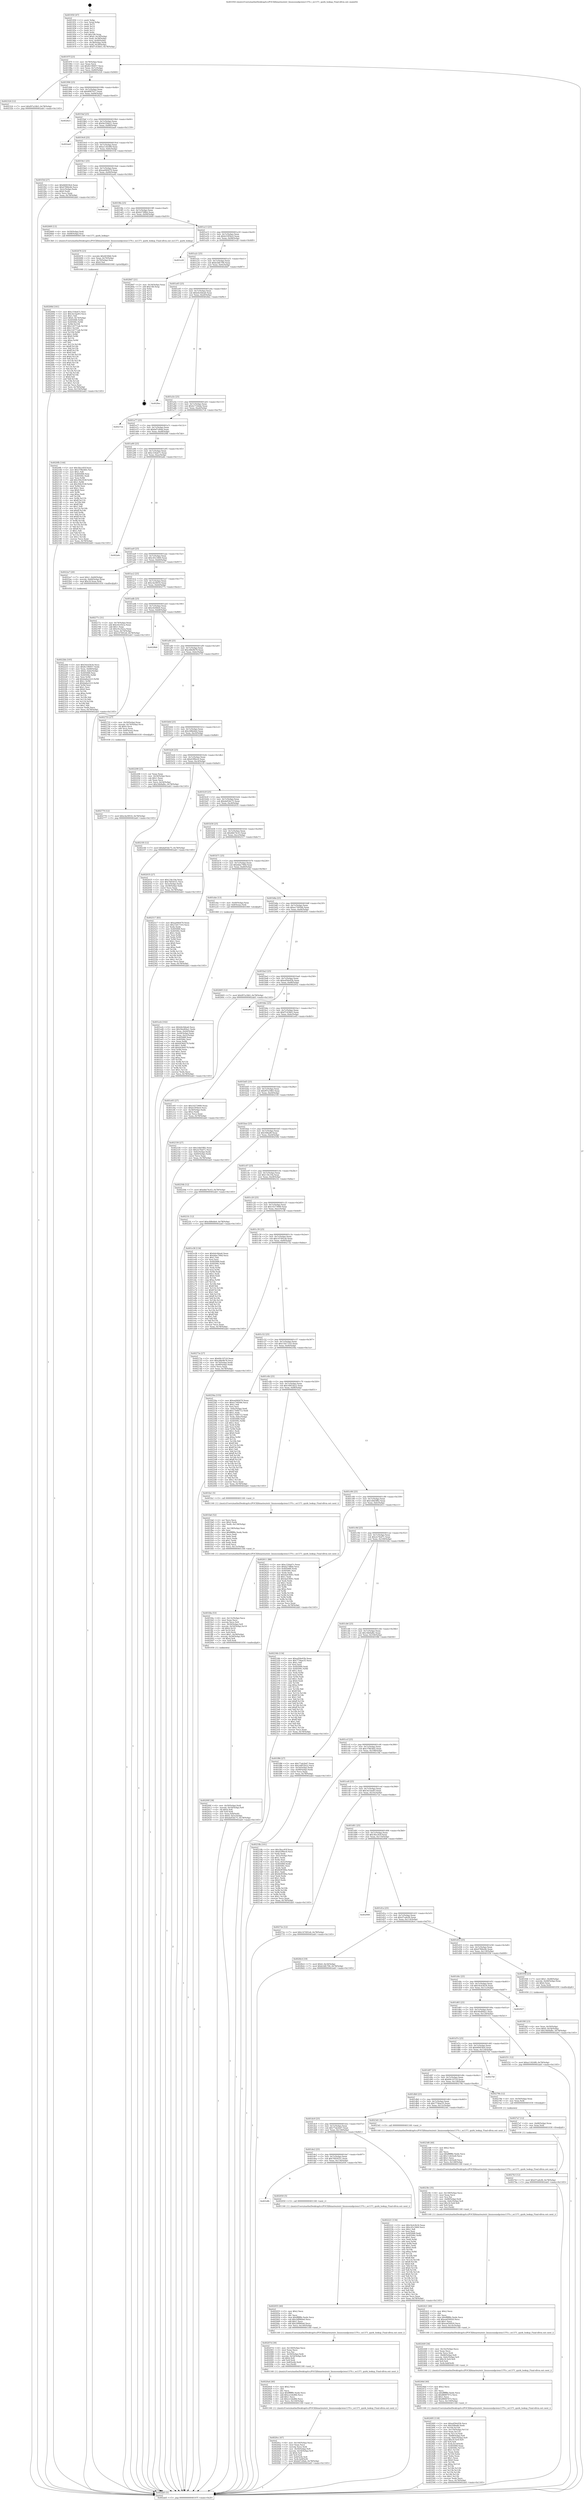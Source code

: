 digraph "0x401950" {
  label = "0x401950 (/mnt/c/Users/mathe/Desktop/tcc/POCII/binaries/extr_linuxsoundpciens1370.c_es1371_quirk_lookup_Final-ollvm.out::main(0))"
  labelloc = "t"
  node[shape=record]

  Entry [label="",width=0.3,height=0.3,shape=circle,fillcolor=black,style=filled]
  "0x40197f" [label="{
     0x40197f [23]\l
     | [instrs]\l
     &nbsp;&nbsp;0x40197f \<+3\>: mov -0x78(%rbp),%eax\l
     &nbsp;&nbsp;0x401982 \<+2\>: mov %eax,%ecx\l
     &nbsp;&nbsp;0x401984 \<+6\>: sub $0x8c196957,%ecx\l
     &nbsp;&nbsp;0x40198a \<+3\>: mov %eax,-0x7c(%rbp)\l
     &nbsp;&nbsp;0x40198d \<+3\>: mov %ecx,-0x80(%rbp)\l
     &nbsp;&nbsp;0x401990 \<+6\>: je 0000000000402324 \<main+0x9d4\>\l
  }"]
  "0x402324" [label="{
     0x402324 [12]\l
     | [instrs]\l
     &nbsp;&nbsp;0x402324 \<+7\>: movl $0xf97a18b5,-0x78(%rbp)\l
     &nbsp;&nbsp;0x40232b \<+5\>: jmp 0000000000402ab5 \<main+0x1165\>\l
  }"]
  "0x401996" [label="{
     0x401996 [25]\l
     | [instrs]\l
     &nbsp;&nbsp;0x401996 \<+5\>: jmp 000000000040199b \<main+0x4b\>\l
     &nbsp;&nbsp;0x40199b \<+3\>: mov -0x7c(%rbp),%eax\l
     &nbsp;&nbsp;0x40199e \<+5\>: sub $0x8f4f7017,%eax\l
     &nbsp;&nbsp;0x4019a3 \<+6\>: mov %eax,-0x84(%rbp)\l
     &nbsp;&nbsp;0x4019a9 \<+6\>: je 0000000000402823 \<main+0xed3\>\l
  }"]
  Exit [label="",width=0.3,height=0.3,shape=circle,fillcolor=black,style=filled,peripheries=2]
  "0x402823" [label="{
     0x402823\l
  }", style=dashed]
  "0x4019af" [label="{
     0x4019af [25]\l
     | [instrs]\l
     &nbsp;&nbsp;0x4019af \<+5\>: jmp 00000000004019b4 \<main+0x64\>\l
     &nbsp;&nbsp;0x4019b4 \<+3\>: mov -0x7c(%rbp),%eax\l
     &nbsp;&nbsp;0x4019b7 \<+5\>: sub $0x9a35bb21,%eax\l
     &nbsp;&nbsp;0x4019bc \<+6\>: mov %eax,-0x88(%rbp)\l
     &nbsp;&nbsp;0x4019c2 \<+6\>: je 0000000000402aa9 \<main+0x1159\>\l
  }"]
  "0x4027b3" [label="{
     0x4027b3 [12]\l
     | [instrs]\l
     &nbsp;&nbsp;0x4027b3 \<+7\>: movl $0x47ca6cf6,-0x78(%rbp)\l
     &nbsp;&nbsp;0x4027ba \<+5\>: jmp 0000000000402ab5 \<main+0x1165\>\l
  }"]
  "0x402aa9" [label="{
     0x402aa9\l
  }", style=dashed]
  "0x4019c8" [label="{
     0x4019c8 [25]\l
     | [instrs]\l
     &nbsp;&nbsp;0x4019c8 \<+5\>: jmp 00000000004019cd \<main+0x7d\>\l
     &nbsp;&nbsp;0x4019cd \<+3\>: mov -0x7c(%rbp),%eax\l
     &nbsp;&nbsp;0x4019d0 \<+5\>: sub $0xa11824f8,%eax\l
     &nbsp;&nbsp;0x4019d5 \<+6\>: mov %eax,-0x8c(%rbp)\l
     &nbsp;&nbsp;0x4019db \<+6\>: je 0000000000401f3d \<main+0x5ed\>\l
  }"]
  "0x4027a7" [label="{
     0x4027a7 [12]\l
     | [instrs]\l
     &nbsp;&nbsp;0x4027a7 \<+4\>: mov -0x68(%rbp),%rax\l
     &nbsp;&nbsp;0x4027ab \<+3\>: mov %rax,%rdi\l
     &nbsp;&nbsp;0x4027ae \<+5\>: call 0000000000401030 \<free@plt\>\l
     | [calls]\l
     &nbsp;&nbsp;0x401030 \{1\} (unknown)\l
  }"]
  "0x401f3d" [label="{
     0x401f3d [27]\l
     | [instrs]\l
     &nbsp;&nbsp;0x401f3d \<+5\>: mov $0x66003fe4,%eax\l
     &nbsp;&nbsp;0x401f42 \<+5\>: mov $0x47f66e4b,%ecx\l
     &nbsp;&nbsp;0x401f47 \<+3\>: mov -0x2c(%rbp),%edx\l
     &nbsp;&nbsp;0x401f4a \<+3\>: cmp $0x0,%edx\l
     &nbsp;&nbsp;0x401f4d \<+3\>: cmove %ecx,%eax\l
     &nbsp;&nbsp;0x401f50 \<+3\>: mov %eax,-0x78(%rbp)\l
     &nbsp;&nbsp;0x401f53 \<+5\>: jmp 0000000000402ab5 \<main+0x1165\>\l
  }"]
  "0x4019e1" [label="{
     0x4019e1 [25]\l
     | [instrs]\l
     &nbsp;&nbsp;0x4019e1 \<+5\>: jmp 00000000004019e6 \<main+0x96\>\l
     &nbsp;&nbsp;0x4019e6 \<+3\>: mov -0x7c(%rbp),%eax\l
     &nbsp;&nbsp;0x4019e9 \<+5\>: sub $0xaa940479,%eax\l
     &nbsp;&nbsp;0x4019ee \<+6\>: mov %eax,-0x90(%rbp)\l
     &nbsp;&nbsp;0x4019f4 \<+6\>: je 0000000000402a4d \<main+0x10fd\>\l
  }"]
  "0x402770" [label="{
     0x402770 [12]\l
     | [instrs]\l
     &nbsp;&nbsp;0x402770 \<+7\>: movl $0xc4a5f016,-0x78(%rbp)\l
     &nbsp;&nbsp;0x402777 \<+5\>: jmp 0000000000402ab5 \<main+0x1165\>\l
  }"]
  "0x402a4d" [label="{
     0x402a4d\l
  }", style=dashed]
  "0x4019fa" [label="{
     0x4019fa [25]\l
     | [instrs]\l
     &nbsp;&nbsp;0x4019fa \<+5\>: jmp 00000000004019ff \<main+0xaf\>\l
     &nbsp;&nbsp;0x4019ff \<+3\>: mov -0x7c(%rbp),%eax\l
     &nbsp;&nbsp;0x401a02 \<+5\>: sub $0xb274ffeb,%eax\l
     &nbsp;&nbsp;0x401a07 \<+6\>: mov %eax,-0x94(%rbp)\l
     &nbsp;&nbsp;0x401a0d \<+6\>: je 0000000000402669 \<main+0xd19\>\l
  }"]
  "0x40268d" [label="{
     0x40268d [161]\l
     | [instrs]\l
     &nbsp;&nbsp;0x40268d \<+5\>: mov $0xc334ab7c,%esi\l
     &nbsp;&nbsp;0x402692 \<+5\>: mov $0x3ec5ae83,%ecx\l
     &nbsp;&nbsp;0x402697 \<+2\>: mov $0x1,%dl\l
     &nbsp;&nbsp;0x402699 \<+7\>: movl $0x0,-0x74(%rbp)\l
     &nbsp;&nbsp;0x4026a0 \<+8\>: mov 0x405068,%r8d\l
     &nbsp;&nbsp;0x4026a8 \<+8\>: mov 0x40506c,%r9d\l
     &nbsp;&nbsp;0x4026b0 \<+3\>: mov %r8d,%r10d\l
     &nbsp;&nbsp;0x4026b3 \<+7\>: add $0x124771ab,%r10d\l
     &nbsp;&nbsp;0x4026ba \<+4\>: sub $0x1,%r10d\l
     &nbsp;&nbsp;0x4026be \<+7\>: sub $0x124771ab,%r10d\l
     &nbsp;&nbsp;0x4026c5 \<+4\>: imul %r10d,%r8d\l
     &nbsp;&nbsp;0x4026c9 \<+4\>: and $0x1,%r8d\l
     &nbsp;&nbsp;0x4026cd \<+4\>: cmp $0x0,%r8d\l
     &nbsp;&nbsp;0x4026d1 \<+4\>: sete %r11b\l
     &nbsp;&nbsp;0x4026d5 \<+4\>: cmp $0xa,%r9d\l
     &nbsp;&nbsp;0x4026d9 \<+3\>: setl %bl\l
     &nbsp;&nbsp;0x4026dc \<+3\>: mov %r11b,%r14b\l
     &nbsp;&nbsp;0x4026df \<+4\>: xor $0xff,%r14b\l
     &nbsp;&nbsp;0x4026e3 \<+3\>: mov %bl,%r15b\l
     &nbsp;&nbsp;0x4026e6 \<+4\>: xor $0xff,%r15b\l
     &nbsp;&nbsp;0x4026ea \<+3\>: xor $0x0,%dl\l
     &nbsp;&nbsp;0x4026ed \<+3\>: mov %r14b,%r12b\l
     &nbsp;&nbsp;0x4026f0 \<+4\>: and $0x0,%r12b\l
     &nbsp;&nbsp;0x4026f4 \<+3\>: and %dl,%r11b\l
     &nbsp;&nbsp;0x4026f7 \<+3\>: mov %r15b,%r13b\l
     &nbsp;&nbsp;0x4026fa \<+4\>: and $0x0,%r13b\l
     &nbsp;&nbsp;0x4026fe \<+2\>: and %dl,%bl\l
     &nbsp;&nbsp;0x402700 \<+3\>: or %r11b,%r12b\l
     &nbsp;&nbsp;0x402703 \<+3\>: or %bl,%r13b\l
     &nbsp;&nbsp;0x402706 \<+3\>: xor %r13b,%r12b\l
     &nbsp;&nbsp;0x402709 \<+3\>: or %r15b,%r14b\l
     &nbsp;&nbsp;0x40270c \<+4\>: xor $0xff,%r14b\l
     &nbsp;&nbsp;0x402710 \<+3\>: or $0x0,%dl\l
     &nbsp;&nbsp;0x402713 \<+3\>: and %dl,%r14b\l
     &nbsp;&nbsp;0x402716 \<+3\>: or %r14b,%r12b\l
     &nbsp;&nbsp;0x402719 \<+4\>: test $0x1,%r12b\l
     &nbsp;&nbsp;0x40271d \<+3\>: cmovne %ecx,%esi\l
     &nbsp;&nbsp;0x402720 \<+3\>: mov %esi,-0x78(%rbp)\l
     &nbsp;&nbsp;0x402723 \<+6\>: mov %eax,-0x154(%rbp)\l
     &nbsp;&nbsp;0x402729 \<+5\>: jmp 0000000000402ab5 \<main+0x1165\>\l
  }"]
  "0x402669" [label="{
     0x402669 [13]\l
     | [instrs]\l
     &nbsp;&nbsp;0x402669 \<+4\>: mov -0x50(%rbp),%rdi\l
     &nbsp;&nbsp;0x40266d \<+4\>: mov -0x68(%rbp),%rsi\l
     &nbsp;&nbsp;0x402671 \<+5\>: call 00000000004013b0 \<es1371_quirk_lookup\>\l
     | [calls]\l
     &nbsp;&nbsp;0x4013b0 \{1\} (/mnt/c/Users/mathe/Desktop/tcc/POCII/binaries/extr_linuxsoundpciens1370.c_es1371_quirk_lookup_Final-ollvm.out::es1371_quirk_lookup)\l
  }"]
  "0x401a13" [label="{
     0x401a13 [25]\l
     | [instrs]\l
     &nbsp;&nbsp;0x401a13 \<+5\>: jmp 0000000000401a18 \<main+0xc8\>\l
     &nbsp;&nbsp;0x401a18 \<+3\>: mov -0x7c(%rbp),%eax\l
     &nbsp;&nbsp;0x401a1b \<+5\>: sub $0xb33f5bc0,%eax\l
     &nbsp;&nbsp;0x401a20 \<+6\>: mov %eax,-0x98(%rbp)\l
     &nbsp;&nbsp;0x401a26 \<+6\>: je 0000000000401e20 \<main+0x4d0\>\l
  }"]
  "0x402676" [label="{
     0x402676 [23]\l
     | [instrs]\l
     &nbsp;&nbsp;0x402676 \<+10\>: movabs $0x4030b6,%rdi\l
     &nbsp;&nbsp;0x402680 \<+3\>: mov %eax,-0x70(%rbp)\l
     &nbsp;&nbsp;0x402683 \<+3\>: mov -0x70(%rbp),%esi\l
     &nbsp;&nbsp;0x402686 \<+2\>: mov $0x0,%al\l
     &nbsp;&nbsp;0x402688 \<+5\>: call 0000000000401040 \<printf@plt\>\l
     | [calls]\l
     &nbsp;&nbsp;0x401040 \{1\} (unknown)\l
  }"]
  "0x401e20" [label="{
     0x401e20\l
  }", style=dashed]
  "0x401a2c" [label="{
     0x401a2c [25]\l
     | [instrs]\l
     &nbsp;&nbsp;0x401a2c \<+5\>: jmp 0000000000401a31 \<main+0xe1\>\l
     &nbsp;&nbsp;0x401a31 \<+3\>: mov -0x7c(%rbp),%eax\l
     &nbsp;&nbsp;0x401a34 \<+5\>: sub $0xb3dfc706,%eax\l
     &nbsp;&nbsp;0x401a39 \<+6\>: mov %eax,-0x9c(%rbp)\l
     &nbsp;&nbsp;0x401a3f \<+6\>: je 00000000004028d7 \<main+0xf87\>\l
  }"]
  "0x402495" [label="{
     0x402495 [118]\l
     | [instrs]\l
     &nbsp;&nbsp;0x402495 \<+5\>: mov $0xed56e93b,%ecx\l
     &nbsp;&nbsp;0x40249a \<+5\>: mov $0x508ad8,%edx\l
     &nbsp;&nbsp;0x40249f \<+3\>: xor %r10d,%r10d\l
     &nbsp;&nbsp;0x4024a2 \<+7\>: mov -0x150(%rbp),%r11d\l
     &nbsp;&nbsp;0x4024a9 \<+4\>: imul %eax,%r11d\l
     &nbsp;&nbsp;0x4024ad \<+3\>: movslq %r11d,%rdi\l
     &nbsp;&nbsp;0x4024b0 \<+4\>: mov -0x68(%rbp),%r8\l
     &nbsp;&nbsp;0x4024b4 \<+4\>: movslq -0x6c(%rbp),%r9\l
     &nbsp;&nbsp;0x4024b8 \<+4\>: imul $0x18,%r9,%r9\l
     &nbsp;&nbsp;0x4024bc \<+3\>: add %r9,%r8\l
     &nbsp;&nbsp;0x4024bf \<+4\>: mov %rdi,0x10(%r8)\l
     &nbsp;&nbsp;0x4024c3 \<+7\>: mov 0x405068,%eax\l
     &nbsp;&nbsp;0x4024ca \<+8\>: mov 0x40506c,%r11d\l
     &nbsp;&nbsp;0x4024d2 \<+4\>: sub $0x1,%r10d\l
     &nbsp;&nbsp;0x4024d6 \<+2\>: mov %eax,%ebx\l
     &nbsp;&nbsp;0x4024d8 \<+3\>: add %r10d,%ebx\l
     &nbsp;&nbsp;0x4024db \<+3\>: imul %ebx,%eax\l
     &nbsp;&nbsp;0x4024de \<+3\>: and $0x1,%eax\l
     &nbsp;&nbsp;0x4024e1 \<+3\>: cmp $0x0,%eax\l
     &nbsp;&nbsp;0x4024e4 \<+4\>: sete %r14b\l
     &nbsp;&nbsp;0x4024e8 \<+4\>: cmp $0xa,%r11d\l
     &nbsp;&nbsp;0x4024ec \<+4\>: setl %r15b\l
     &nbsp;&nbsp;0x4024f0 \<+3\>: mov %r14b,%r12b\l
     &nbsp;&nbsp;0x4024f3 \<+3\>: and %r15b,%r12b\l
     &nbsp;&nbsp;0x4024f6 \<+3\>: xor %r15b,%r14b\l
     &nbsp;&nbsp;0x4024f9 \<+3\>: or %r14b,%r12b\l
     &nbsp;&nbsp;0x4024fc \<+4\>: test $0x1,%r12b\l
     &nbsp;&nbsp;0x402500 \<+3\>: cmovne %edx,%ecx\l
     &nbsp;&nbsp;0x402503 \<+3\>: mov %ecx,-0x78(%rbp)\l
     &nbsp;&nbsp;0x402506 \<+5\>: jmp 0000000000402ab5 \<main+0x1165\>\l
  }"]
  "0x4028d7" [label="{
     0x4028d7 [21]\l
     | [instrs]\l
     &nbsp;&nbsp;0x4028d7 \<+3\>: mov -0x34(%rbp),%eax\l
     &nbsp;&nbsp;0x4028da \<+7\>: add $0x148,%rsp\l
     &nbsp;&nbsp;0x4028e1 \<+1\>: pop %rbx\l
     &nbsp;&nbsp;0x4028e2 \<+2\>: pop %r12\l
     &nbsp;&nbsp;0x4028e4 \<+2\>: pop %r13\l
     &nbsp;&nbsp;0x4028e6 \<+2\>: pop %r14\l
     &nbsp;&nbsp;0x4028e8 \<+2\>: pop %r15\l
     &nbsp;&nbsp;0x4028ea \<+1\>: pop %rbp\l
     &nbsp;&nbsp;0x4028eb \<+1\>: ret\l
  }"]
  "0x401a45" [label="{
     0x401a45 [25]\l
     | [instrs]\l
     &nbsp;&nbsp;0x401a45 \<+5\>: jmp 0000000000401a4a \<main+0xfa\>\l
     &nbsp;&nbsp;0x401a4a \<+3\>: mov -0x7c(%rbp),%eax\l
     &nbsp;&nbsp;0x401a4d \<+5\>: sub $0xb4c0dea6,%eax\l
     &nbsp;&nbsp;0x401a52 \<+6\>: mov %eax,-0xa0(%rbp)\l
     &nbsp;&nbsp;0x401a58 \<+6\>: je 00000000004028ec \<main+0xf9c\>\l
  }"]
  "0x40246d" [label="{
     0x40246d [40]\l
     | [instrs]\l
     &nbsp;&nbsp;0x40246d \<+5\>: mov $0x2,%ecx\l
     &nbsp;&nbsp;0x402472 \<+1\>: cltd\l
     &nbsp;&nbsp;0x402473 \<+2\>: idiv %ecx\l
     &nbsp;&nbsp;0x402475 \<+6\>: imul $0xfffffffe,%edx,%ecx\l
     &nbsp;&nbsp;0x40247b \<+6\>: sub $0x88087072,%ecx\l
     &nbsp;&nbsp;0x402481 \<+3\>: add $0x1,%ecx\l
     &nbsp;&nbsp;0x402484 \<+6\>: add $0x88087072,%ecx\l
     &nbsp;&nbsp;0x40248a \<+6\>: mov %ecx,-0x150(%rbp)\l
     &nbsp;&nbsp;0x402490 \<+5\>: call 0000000000401160 \<next_i\>\l
     | [calls]\l
     &nbsp;&nbsp;0x401160 \{1\} (/mnt/c/Users/mathe/Desktop/tcc/POCII/binaries/extr_linuxsoundpciens1370.c_es1371_quirk_lookup_Final-ollvm.out::next_i)\l
  }"]
  "0x4028ec" [label="{
     0x4028ec\l
  }", style=dashed]
  "0x401a5e" [label="{
     0x401a5e [25]\l
     | [instrs]\l
     &nbsp;&nbsp;0x401a5e \<+5\>: jmp 0000000000401a63 \<main+0x113\>\l
     &nbsp;&nbsp;0x401a63 \<+3\>: mov -0x7c(%rbp),%eax\l
     &nbsp;&nbsp;0x401a66 \<+5\>: sub $0xbc71bbda,%eax\l
     &nbsp;&nbsp;0x401a6b \<+6\>: mov %eax,-0xa4(%rbp)\l
     &nbsp;&nbsp;0x401a71 \<+6\>: je 00000000004027cb \<main+0xe7b\>\l
  }"]
  "0x402449" [label="{
     0x402449 [36]\l
     | [instrs]\l
     &nbsp;&nbsp;0x402449 \<+6\>: mov -0x14c(%rbp),%ecx\l
     &nbsp;&nbsp;0x40244f \<+3\>: imul %eax,%ecx\l
     &nbsp;&nbsp;0x402452 \<+3\>: movslq %ecx,%rdi\l
     &nbsp;&nbsp;0x402455 \<+4\>: mov -0x68(%rbp),%r8\l
     &nbsp;&nbsp;0x402459 \<+4\>: movslq -0x6c(%rbp),%r9\l
     &nbsp;&nbsp;0x40245d \<+4\>: imul $0x18,%r9,%r9\l
     &nbsp;&nbsp;0x402461 \<+3\>: add %r9,%r8\l
     &nbsp;&nbsp;0x402464 \<+4\>: mov %rdi,0x8(%r8)\l
     &nbsp;&nbsp;0x402468 \<+5\>: call 0000000000401160 \<next_i\>\l
     | [calls]\l
     &nbsp;&nbsp;0x401160 \{1\} (/mnt/c/Users/mathe/Desktop/tcc/POCII/binaries/extr_linuxsoundpciens1370.c_es1371_quirk_lookup_Final-ollvm.out::next_i)\l
  }"]
  "0x4027cb" [label="{
     0x4027cb\l
  }", style=dashed]
  "0x401a77" [label="{
     0x401a77 [25]\l
     | [instrs]\l
     &nbsp;&nbsp;0x401a77 \<+5\>: jmp 0000000000401a7c \<main+0x12c\>\l
     &nbsp;&nbsp;0x401a7c \<+3\>: mov -0x7c(%rbp),%eax\l
     &nbsp;&nbsp;0x401a7f \<+5\>: sub $0xbd7c6fab,%eax\l
     &nbsp;&nbsp;0x401a84 \<+6\>: mov %eax,-0xa8(%rbp)\l
     &nbsp;&nbsp;0x401a8a \<+6\>: je 00000000004020fb \<main+0x7ab\>\l
  }"]
  "0x402421" [label="{
     0x402421 [40]\l
     | [instrs]\l
     &nbsp;&nbsp;0x402421 \<+5\>: mov $0x2,%ecx\l
     &nbsp;&nbsp;0x402426 \<+1\>: cltd\l
     &nbsp;&nbsp;0x402427 \<+2\>: idiv %ecx\l
     &nbsp;&nbsp;0x402429 \<+6\>: imul $0xfffffffe,%edx,%ecx\l
     &nbsp;&nbsp;0x40242f \<+6\>: sub $0xea656920,%ecx\l
     &nbsp;&nbsp;0x402435 \<+3\>: add $0x1,%ecx\l
     &nbsp;&nbsp;0x402438 \<+6\>: add $0xea656920,%ecx\l
     &nbsp;&nbsp;0x40243e \<+6\>: mov %ecx,-0x14c(%rbp)\l
     &nbsp;&nbsp;0x402444 \<+5\>: call 0000000000401160 \<next_i\>\l
     | [calls]\l
     &nbsp;&nbsp;0x401160 \{1\} (/mnt/c/Users/mathe/Desktop/tcc/POCII/binaries/extr_linuxsoundpciens1370.c_es1371_quirk_lookup_Final-ollvm.out::next_i)\l
  }"]
  "0x4020fb" [label="{
     0x4020fb [144]\l
     | [instrs]\l
     &nbsp;&nbsp;0x4020fb \<+5\>: mov $0x3fecc83f,%eax\l
     &nbsp;&nbsp;0x402100 \<+5\>: mov $0x378b3bf2,%ecx\l
     &nbsp;&nbsp;0x402105 \<+2\>: mov $0x1,%dl\l
     &nbsp;&nbsp;0x402107 \<+7\>: mov 0x405068,%esi\l
     &nbsp;&nbsp;0x40210e \<+7\>: mov 0x40506c,%edi\l
     &nbsp;&nbsp;0x402115 \<+3\>: mov %esi,%r8d\l
     &nbsp;&nbsp;0x402118 \<+7\>: add $0x394c918f,%r8d\l
     &nbsp;&nbsp;0x40211f \<+4\>: sub $0x1,%r8d\l
     &nbsp;&nbsp;0x402123 \<+7\>: sub $0x394c918f,%r8d\l
     &nbsp;&nbsp;0x40212a \<+4\>: imul %r8d,%esi\l
     &nbsp;&nbsp;0x40212e \<+3\>: and $0x1,%esi\l
     &nbsp;&nbsp;0x402131 \<+3\>: cmp $0x0,%esi\l
     &nbsp;&nbsp;0x402134 \<+4\>: sete %r9b\l
     &nbsp;&nbsp;0x402138 \<+3\>: cmp $0xa,%edi\l
     &nbsp;&nbsp;0x40213b \<+4\>: setl %r10b\l
     &nbsp;&nbsp;0x40213f \<+3\>: mov %r9b,%r11b\l
     &nbsp;&nbsp;0x402142 \<+4\>: xor $0xff,%r11b\l
     &nbsp;&nbsp;0x402146 \<+3\>: mov %r10b,%bl\l
     &nbsp;&nbsp;0x402149 \<+3\>: xor $0xff,%bl\l
     &nbsp;&nbsp;0x40214c \<+3\>: xor $0x1,%dl\l
     &nbsp;&nbsp;0x40214f \<+3\>: mov %r11b,%r14b\l
     &nbsp;&nbsp;0x402152 \<+4\>: and $0xff,%r14b\l
     &nbsp;&nbsp;0x402156 \<+3\>: and %dl,%r9b\l
     &nbsp;&nbsp;0x402159 \<+3\>: mov %bl,%r15b\l
     &nbsp;&nbsp;0x40215c \<+4\>: and $0xff,%r15b\l
     &nbsp;&nbsp;0x402160 \<+3\>: and %dl,%r10b\l
     &nbsp;&nbsp;0x402163 \<+3\>: or %r9b,%r14b\l
     &nbsp;&nbsp;0x402166 \<+3\>: or %r10b,%r15b\l
     &nbsp;&nbsp;0x402169 \<+3\>: xor %r15b,%r14b\l
     &nbsp;&nbsp;0x40216c \<+3\>: or %bl,%r11b\l
     &nbsp;&nbsp;0x40216f \<+4\>: xor $0xff,%r11b\l
     &nbsp;&nbsp;0x402173 \<+3\>: or $0x1,%dl\l
     &nbsp;&nbsp;0x402176 \<+3\>: and %dl,%r11b\l
     &nbsp;&nbsp;0x402179 \<+3\>: or %r11b,%r14b\l
     &nbsp;&nbsp;0x40217c \<+4\>: test $0x1,%r14b\l
     &nbsp;&nbsp;0x402180 \<+3\>: cmovne %ecx,%eax\l
     &nbsp;&nbsp;0x402183 \<+3\>: mov %eax,-0x78(%rbp)\l
     &nbsp;&nbsp;0x402186 \<+5\>: jmp 0000000000402ab5 \<main+0x1165\>\l
  }"]
  "0x401a90" [label="{
     0x401a90 [25]\l
     | [instrs]\l
     &nbsp;&nbsp;0x401a90 \<+5\>: jmp 0000000000401a95 \<main+0x145\>\l
     &nbsp;&nbsp;0x401a95 \<+3\>: mov -0x7c(%rbp),%eax\l
     &nbsp;&nbsp;0x401a98 \<+5\>: sub $0xc334ab7c,%eax\l
     &nbsp;&nbsp;0x401a9d \<+6\>: mov %eax,-0xac(%rbp)\l
     &nbsp;&nbsp;0x401aa3 \<+6\>: je 0000000000402a6c \<main+0x111c\>\l
  }"]
  "0x4023fe" [label="{
     0x4023fe [35]\l
     | [instrs]\l
     &nbsp;&nbsp;0x4023fe \<+6\>: mov -0x148(%rbp),%ecx\l
     &nbsp;&nbsp;0x402404 \<+3\>: imul %eax,%ecx\l
     &nbsp;&nbsp;0x402407 \<+3\>: mov %cx,%si\l
     &nbsp;&nbsp;0x40240a \<+4\>: mov -0x68(%rbp),%rdi\l
     &nbsp;&nbsp;0x40240e \<+4\>: movslq -0x6c(%rbp),%r8\l
     &nbsp;&nbsp;0x402412 \<+4\>: imul $0x18,%r8,%r8\l
     &nbsp;&nbsp;0x402416 \<+3\>: add %r8,%rdi\l
     &nbsp;&nbsp;0x402419 \<+3\>: mov %si,(%rdi)\l
     &nbsp;&nbsp;0x40241c \<+5\>: call 0000000000401160 \<next_i\>\l
     | [calls]\l
     &nbsp;&nbsp;0x401160 \{1\} (/mnt/c/Users/mathe/Desktop/tcc/POCII/binaries/extr_linuxsoundpciens1370.c_es1371_quirk_lookup_Final-ollvm.out::next_i)\l
  }"]
  "0x402a6c" [label="{
     0x402a6c\l
  }", style=dashed]
  "0x401aa9" [label="{
     0x401aa9 [25]\l
     | [instrs]\l
     &nbsp;&nbsp;0x401aa9 \<+5\>: jmp 0000000000401aae \<main+0x15e\>\l
     &nbsp;&nbsp;0x401aae \<+3\>: mov -0x7c(%rbp),%eax\l
     &nbsp;&nbsp;0x401ab1 \<+5\>: sub $0xc45c3460,%eax\l
     &nbsp;&nbsp;0x401ab6 \<+6\>: mov %eax,-0xb0(%rbp)\l
     &nbsp;&nbsp;0x401abc \<+6\>: je 00000000004022a7 \<main+0x957\>\l
  }"]
  "0x4023d6" [label="{
     0x4023d6 [40]\l
     | [instrs]\l
     &nbsp;&nbsp;0x4023d6 \<+5\>: mov $0x2,%ecx\l
     &nbsp;&nbsp;0x4023db \<+1\>: cltd\l
     &nbsp;&nbsp;0x4023dc \<+2\>: idiv %ecx\l
     &nbsp;&nbsp;0x4023de \<+6\>: imul $0xfffffffe,%edx,%ecx\l
     &nbsp;&nbsp;0x4023e4 \<+6\>: sub $0x11eb3ee8,%ecx\l
     &nbsp;&nbsp;0x4023ea \<+3\>: add $0x1,%ecx\l
     &nbsp;&nbsp;0x4023ed \<+6\>: add $0x11eb3ee8,%ecx\l
     &nbsp;&nbsp;0x4023f3 \<+6\>: mov %ecx,-0x148(%rbp)\l
     &nbsp;&nbsp;0x4023f9 \<+5\>: call 0000000000401160 \<next_i\>\l
     | [calls]\l
     &nbsp;&nbsp;0x401160 \{1\} (/mnt/c/Users/mathe/Desktop/tcc/POCII/binaries/extr_linuxsoundpciens1370.c_es1371_quirk_lookup_Final-ollvm.out::next_i)\l
  }"]
  "0x4022a7" [label="{
     0x4022a7 [20]\l
     | [instrs]\l
     &nbsp;&nbsp;0x4022a7 \<+7\>: movl $0x1,-0x60(%rbp)\l
     &nbsp;&nbsp;0x4022ae \<+4\>: movslq -0x60(%rbp),%rax\l
     &nbsp;&nbsp;0x4022b2 \<+4\>: imul $0x18,%rax,%rdi\l
     &nbsp;&nbsp;0x4022b6 \<+5\>: call 0000000000401050 \<malloc@plt\>\l
     | [calls]\l
     &nbsp;&nbsp;0x401050 \{1\} (unknown)\l
  }"]
  "0x401ac2" [label="{
     0x401ac2 [25]\l
     | [instrs]\l
     &nbsp;&nbsp;0x401ac2 \<+5\>: jmp 0000000000401ac7 \<main+0x177\>\l
     &nbsp;&nbsp;0x401ac7 \<+3\>: mov -0x7c(%rbp),%eax\l
     &nbsp;&nbsp;0x401aca \<+5\>: sub $0xc4a5f016,%eax\l
     &nbsp;&nbsp;0x401acf \<+6\>: mov %eax,-0xb4(%rbp)\l
     &nbsp;&nbsp;0x401ad5 \<+6\>: je 000000000040277c \<main+0xe2c\>\l
  }"]
  "0x4022bb" [label="{
     0x4022bb [105]\l
     | [instrs]\l
     &nbsp;&nbsp;0x4022bb \<+5\>: mov $0x54cb3b34,%ecx\l
     &nbsp;&nbsp;0x4022c0 \<+5\>: mov $0x8c196957,%edx\l
     &nbsp;&nbsp;0x4022c5 \<+4\>: mov %rax,-0x68(%rbp)\l
     &nbsp;&nbsp;0x4022c9 \<+7\>: movl $0x0,-0x6c(%rbp)\l
     &nbsp;&nbsp;0x4022d0 \<+7\>: mov 0x405068,%esi\l
     &nbsp;&nbsp;0x4022d7 \<+8\>: mov 0x40506c,%r8d\l
     &nbsp;&nbsp;0x4022df \<+3\>: mov %esi,%r9d\l
     &nbsp;&nbsp;0x4022e2 \<+7\>: add $0xba6a2223,%r9d\l
     &nbsp;&nbsp;0x4022e9 \<+4\>: sub $0x1,%r9d\l
     &nbsp;&nbsp;0x4022ed \<+7\>: sub $0xba6a2223,%r9d\l
     &nbsp;&nbsp;0x4022f4 \<+4\>: imul %r9d,%esi\l
     &nbsp;&nbsp;0x4022f8 \<+3\>: and $0x1,%esi\l
     &nbsp;&nbsp;0x4022fb \<+3\>: cmp $0x0,%esi\l
     &nbsp;&nbsp;0x4022fe \<+4\>: sete %r10b\l
     &nbsp;&nbsp;0x402302 \<+4\>: cmp $0xa,%r8d\l
     &nbsp;&nbsp;0x402306 \<+4\>: setl %r11b\l
     &nbsp;&nbsp;0x40230a \<+3\>: mov %r10b,%bl\l
     &nbsp;&nbsp;0x40230d \<+3\>: and %r11b,%bl\l
     &nbsp;&nbsp;0x402310 \<+3\>: xor %r11b,%r10b\l
     &nbsp;&nbsp;0x402313 \<+3\>: or %r10b,%bl\l
     &nbsp;&nbsp;0x402316 \<+3\>: test $0x1,%bl\l
     &nbsp;&nbsp;0x402319 \<+3\>: cmovne %edx,%ecx\l
     &nbsp;&nbsp;0x40231c \<+3\>: mov %ecx,-0x78(%rbp)\l
     &nbsp;&nbsp;0x40231f \<+5\>: jmp 0000000000402ab5 \<main+0x1165\>\l
  }"]
  "0x40277c" [label="{
     0x40277c [31]\l
     | [instrs]\l
     &nbsp;&nbsp;0x40277c \<+3\>: mov -0x74(%rbp),%eax\l
     &nbsp;&nbsp;0x40277f \<+5\>: add $0xc0cc02ca,%eax\l
     &nbsp;&nbsp;0x402784 \<+3\>: add $0x1,%eax\l
     &nbsp;&nbsp;0x402787 \<+5\>: sub $0xc0cc02ca,%eax\l
     &nbsp;&nbsp;0x40278c \<+3\>: mov %eax,-0x74(%rbp)\l
     &nbsp;&nbsp;0x40278f \<+7\>: movl $0x147491e6,-0x78(%rbp)\l
     &nbsp;&nbsp;0x402796 \<+5\>: jmp 0000000000402ab5 \<main+0x1165\>\l
  }"]
  "0x401adb" [label="{
     0x401adb [25]\l
     | [instrs]\l
     &nbsp;&nbsp;0x401adb \<+5\>: jmp 0000000000401ae0 \<main+0x190\>\l
     &nbsp;&nbsp;0x401ae0 \<+3\>: mov -0x7c(%rbp),%eax\l
     &nbsp;&nbsp;0x401ae3 \<+5\>: sub $0xc62f4fe6,%eax\l
     &nbsp;&nbsp;0x401ae8 \<+6\>: mov %eax,-0xb8(%rbp)\l
     &nbsp;&nbsp;0x401aee \<+6\>: je 00000000004028b8 \<main+0xf68\>\l
  }"]
  "0x4020cc" [label="{
     0x4020cc [47]\l
     | [instrs]\l
     &nbsp;&nbsp;0x4020cc \<+6\>: mov -0x144(%rbp),%ecx\l
     &nbsp;&nbsp;0x4020d2 \<+3\>: imul %eax,%ecx\l
     &nbsp;&nbsp;0x4020d5 \<+3\>: movslq %ecx,%rdi\l
     &nbsp;&nbsp;0x4020d8 \<+4\>: mov -0x50(%rbp),%r8\l
     &nbsp;&nbsp;0x4020dc \<+4\>: movslq -0x54(%rbp),%r9\l
     &nbsp;&nbsp;0x4020e0 \<+4\>: shl $0x4,%r9\l
     &nbsp;&nbsp;0x4020e4 \<+3\>: add %r9,%r8\l
     &nbsp;&nbsp;0x4020e7 \<+4\>: mov 0x8(%r8),%r8\l
     &nbsp;&nbsp;0x4020eb \<+4\>: mov %rdi,0x8(%r8)\l
     &nbsp;&nbsp;0x4020ef \<+7\>: movl $0xbd7c6fab,-0x78(%rbp)\l
     &nbsp;&nbsp;0x4020f6 \<+5\>: jmp 0000000000402ab5 \<main+0x1165\>\l
  }"]
  "0x4028b8" [label="{
     0x4028b8\l
  }", style=dashed]
  "0x401af4" [label="{
     0x401af4 [25]\l
     | [instrs]\l
     &nbsp;&nbsp;0x401af4 \<+5\>: jmp 0000000000401af9 \<main+0x1a9\>\l
     &nbsp;&nbsp;0x401af9 \<+3\>: mov -0x7c(%rbp),%eax\l
     &nbsp;&nbsp;0x401afc \<+5\>: sub $0xc68e9b78,%eax\l
     &nbsp;&nbsp;0x401b01 \<+6\>: mov %eax,-0xbc(%rbp)\l
     &nbsp;&nbsp;0x401b07 \<+6\>: je 0000000000402755 \<main+0xe05\>\l
  }"]
  "0x4020a4" [label="{
     0x4020a4 [40]\l
     | [instrs]\l
     &nbsp;&nbsp;0x4020a4 \<+5\>: mov $0x2,%ecx\l
     &nbsp;&nbsp;0x4020a9 \<+1\>: cltd\l
     &nbsp;&nbsp;0x4020aa \<+2\>: idiv %ecx\l
     &nbsp;&nbsp;0x4020ac \<+6\>: imul $0xfffffffe,%edx,%ecx\l
     &nbsp;&nbsp;0x4020b2 \<+6\>: add $0xce1ded6b,%ecx\l
     &nbsp;&nbsp;0x4020b8 \<+3\>: add $0x1,%ecx\l
     &nbsp;&nbsp;0x4020bb \<+6\>: sub $0xce1ded6b,%ecx\l
     &nbsp;&nbsp;0x4020c1 \<+6\>: mov %ecx,-0x144(%rbp)\l
     &nbsp;&nbsp;0x4020c7 \<+5\>: call 0000000000401160 \<next_i\>\l
     | [calls]\l
     &nbsp;&nbsp;0x401160 \{1\} (/mnt/c/Users/mathe/Desktop/tcc/POCII/binaries/extr_linuxsoundpciens1370.c_es1371_quirk_lookup_Final-ollvm.out::next_i)\l
  }"]
  "0x402755" [label="{
     0x402755 [27]\l
     | [instrs]\l
     &nbsp;&nbsp;0x402755 \<+4\>: mov -0x50(%rbp),%rax\l
     &nbsp;&nbsp;0x402759 \<+4\>: movslq -0x74(%rbp),%rcx\l
     &nbsp;&nbsp;0x40275d \<+4\>: shl $0x4,%rcx\l
     &nbsp;&nbsp;0x402761 \<+3\>: add %rcx,%rax\l
     &nbsp;&nbsp;0x402764 \<+4\>: mov 0x8(%rax),%rax\l
     &nbsp;&nbsp;0x402768 \<+3\>: mov %rax,%rdi\l
     &nbsp;&nbsp;0x40276b \<+5\>: call 0000000000401030 \<free@plt\>\l
     | [calls]\l
     &nbsp;&nbsp;0x401030 \{1\} (unknown)\l
  }"]
  "0x401b0d" [label="{
     0x401b0d [25]\l
     | [instrs]\l
     &nbsp;&nbsp;0x401b0d \<+5\>: jmp 0000000000401b12 \<main+0x1c2\>\l
     &nbsp;&nbsp;0x401b12 \<+3\>: mov -0x7c(%rbp),%eax\l
     &nbsp;&nbsp;0x401b15 \<+5\>: sub $0xcfd8ebb4,%eax\l
     &nbsp;&nbsp;0x401b1a \<+6\>: mov %eax,-0xc0(%rbp)\l
     &nbsp;&nbsp;0x401b20 \<+6\>: je 0000000000402208 \<main+0x8b8\>\l
  }"]
  "0x40207d" [label="{
     0x40207d [39]\l
     | [instrs]\l
     &nbsp;&nbsp;0x40207d \<+6\>: mov -0x140(%rbp),%ecx\l
     &nbsp;&nbsp;0x402083 \<+3\>: imul %eax,%ecx\l
     &nbsp;&nbsp;0x402086 \<+3\>: mov %cx,%si\l
     &nbsp;&nbsp;0x402089 \<+4\>: mov -0x50(%rbp),%rdi\l
     &nbsp;&nbsp;0x40208d \<+4\>: movslq -0x54(%rbp),%r8\l
     &nbsp;&nbsp;0x402091 \<+4\>: shl $0x4,%r8\l
     &nbsp;&nbsp;0x402095 \<+3\>: add %r8,%rdi\l
     &nbsp;&nbsp;0x402098 \<+4\>: mov 0x8(%rdi),%rdi\l
     &nbsp;&nbsp;0x40209c \<+3\>: mov %si,(%rdi)\l
     &nbsp;&nbsp;0x40209f \<+5\>: call 0000000000401160 \<next_i\>\l
     | [calls]\l
     &nbsp;&nbsp;0x401160 \{1\} (/mnt/c/Users/mathe/Desktop/tcc/POCII/binaries/extr_linuxsoundpciens1370.c_es1371_quirk_lookup_Final-ollvm.out::next_i)\l
  }"]
  "0x402208" [label="{
     0x402208 [25]\l
     | [instrs]\l
     &nbsp;&nbsp;0x402208 \<+2\>: xor %eax,%eax\l
     &nbsp;&nbsp;0x40220a \<+3\>: mov -0x54(%rbp),%ecx\l
     &nbsp;&nbsp;0x40220d \<+3\>: sub $0x1,%eax\l
     &nbsp;&nbsp;0x402210 \<+2\>: sub %eax,%ecx\l
     &nbsp;&nbsp;0x402212 \<+3\>: mov %ecx,-0x54(%rbp)\l
     &nbsp;&nbsp;0x402215 \<+7\>: movl $0x34b9afbc,-0x78(%rbp)\l
     &nbsp;&nbsp;0x40221c \<+5\>: jmp 0000000000402ab5 \<main+0x1165\>\l
  }"]
  "0x401b26" [label="{
     0x401b26 [25]\l
     | [instrs]\l
     &nbsp;&nbsp;0x401b26 \<+5\>: jmp 0000000000401b2b \<main+0x1db\>\l
     &nbsp;&nbsp;0x401b2b \<+3\>: mov -0x7c(%rbp),%eax\l
     &nbsp;&nbsp;0x401b2e \<+5\>: sub $0xd1ff4ec6,%eax\l
     &nbsp;&nbsp;0x401b33 \<+6\>: mov %eax,-0xc4(%rbp)\l
     &nbsp;&nbsp;0x401b39 \<+6\>: je 00000000004021f0 \<main+0x8a0\>\l
  }"]
  "0x402055" [label="{
     0x402055 [40]\l
     | [instrs]\l
     &nbsp;&nbsp;0x402055 \<+5\>: mov $0x2,%ecx\l
     &nbsp;&nbsp;0x40205a \<+1\>: cltd\l
     &nbsp;&nbsp;0x40205b \<+2\>: idiv %ecx\l
     &nbsp;&nbsp;0x40205d \<+6\>: imul $0xfffffffe,%edx,%ecx\l
     &nbsp;&nbsp;0x402063 \<+6\>: sub $0x2df960e6,%ecx\l
     &nbsp;&nbsp;0x402069 \<+3\>: add $0x1,%ecx\l
     &nbsp;&nbsp;0x40206c \<+6\>: add $0x2df960e6,%ecx\l
     &nbsp;&nbsp;0x402072 \<+6\>: mov %ecx,-0x140(%rbp)\l
     &nbsp;&nbsp;0x402078 \<+5\>: call 0000000000401160 \<next_i\>\l
     | [calls]\l
     &nbsp;&nbsp;0x401160 \{1\} (/mnt/c/Users/mathe/Desktop/tcc/POCII/binaries/extr_linuxsoundpciens1370.c_es1371_quirk_lookup_Final-ollvm.out::next_i)\l
  }"]
  "0x4021f0" [label="{
     0x4021f0 [12]\l
     | [instrs]\l
     &nbsp;&nbsp;0x4021f0 \<+7\>: movl $0xda93dc75,-0x78(%rbp)\l
     &nbsp;&nbsp;0x4021f7 \<+5\>: jmp 0000000000402ab5 \<main+0x1165\>\l
  }"]
  "0x401b3f" [label="{
     0x401b3f [25]\l
     | [instrs]\l
     &nbsp;&nbsp;0x401b3f \<+5\>: jmp 0000000000401b44 \<main+0x1f4\>\l
     &nbsp;&nbsp;0x401b44 \<+3\>: mov -0x7c(%rbp),%eax\l
     &nbsp;&nbsp;0x401b47 \<+5\>: sub $0xda93dc75,%eax\l
     &nbsp;&nbsp;0x401b4c \<+6\>: mov %eax,-0xc8(%rbp)\l
     &nbsp;&nbsp;0x401b52 \<+6\>: je 0000000000402035 \<main+0x6e5\>\l
  }"]
  "0x401dfb" [label="{
     0x401dfb\l
  }", style=dashed]
  "0x402035" [label="{
     0x402035 [27]\l
     | [instrs]\l
     &nbsp;&nbsp;0x402035 \<+5\>: mov $0x134c19a,%eax\l
     &nbsp;&nbsp;0x40203a \<+5\>: mov $0x7fd54551,%ecx\l
     &nbsp;&nbsp;0x40203f \<+3\>: mov -0x5c(%rbp),%edx\l
     &nbsp;&nbsp;0x402042 \<+3\>: cmp -0x58(%rbp),%edx\l
     &nbsp;&nbsp;0x402045 \<+3\>: cmovl %ecx,%eax\l
     &nbsp;&nbsp;0x402048 \<+3\>: mov %eax,-0x78(%rbp)\l
     &nbsp;&nbsp;0x40204b \<+5\>: jmp 0000000000402ab5 \<main+0x1165\>\l
  }"]
  "0x401b58" [label="{
     0x401b58 [25]\l
     | [instrs]\l
     &nbsp;&nbsp;0x401b58 \<+5\>: jmp 0000000000401b5d \<main+0x20d\>\l
     &nbsp;&nbsp;0x401b5d \<+3\>: mov -0x7c(%rbp),%eax\l
     &nbsp;&nbsp;0x401b60 \<+5\>: sub $0xdbb74c43,%eax\l
     &nbsp;&nbsp;0x401b65 \<+6\>: mov %eax,-0xcc(%rbp)\l
     &nbsp;&nbsp;0x401b6b \<+6\>: je 0000000000402517 \<main+0xbc7\>\l
  }"]
  "0x402050" [label="{
     0x402050 [5]\l
     | [instrs]\l
     &nbsp;&nbsp;0x402050 \<+5\>: call 0000000000401160 \<next_i\>\l
     | [calls]\l
     &nbsp;&nbsp;0x401160 \{1\} (/mnt/c/Users/mathe/Desktop/tcc/POCII/binaries/extr_linuxsoundpciens1370.c_es1371_quirk_lookup_Final-ollvm.out::next_i)\l
  }"]
  "0x402517" [label="{
     0x402517 [83]\l
     | [instrs]\l
     &nbsp;&nbsp;0x402517 \<+5\>: mov $0xaa940479,%eax\l
     &nbsp;&nbsp;0x40251c \<+5\>: mov $0x15d17103,%ecx\l
     &nbsp;&nbsp;0x402521 \<+2\>: xor %edx,%edx\l
     &nbsp;&nbsp;0x402523 \<+7\>: mov 0x405068,%esi\l
     &nbsp;&nbsp;0x40252a \<+7\>: mov 0x40506c,%edi\l
     &nbsp;&nbsp;0x402531 \<+3\>: sub $0x1,%edx\l
     &nbsp;&nbsp;0x402534 \<+3\>: mov %esi,%r8d\l
     &nbsp;&nbsp;0x402537 \<+3\>: add %edx,%r8d\l
     &nbsp;&nbsp;0x40253a \<+4\>: imul %r8d,%esi\l
     &nbsp;&nbsp;0x40253e \<+3\>: and $0x1,%esi\l
     &nbsp;&nbsp;0x402541 \<+3\>: cmp $0x0,%esi\l
     &nbsp;&nbsp;0x402544 \<+4\>: sete %r9b\l
     &nbsp;&nbsp;0x402548 \<+3\>: cmp $0xa,%edi\l
     &nbsp;&nbsp;0x40254b \<+4\>: setl %r10b\l
     &nbsp;&nbsp;0x40254f \<+3\>: mov %r9b,%r11b\l
     &nbsp;&nbsp;0x402552 \<+3\>: and %r10b,%r11b\l
     &nbsp;&nbsp;0x402555 \<+3\>: xor %r10b,%r9b\l
     &nbsp;&nbsp;0x402558 \<+3\>: or %r9b,%r11b\l
     &nbsp;&nbsp;0x40255b \<+4\>: test $0x1,%r11b\l
     &nbsp;&nbsp;0x40255f \<+3\>: cmovne %ecx,%eax\l
     &nbsp;&nbsp;0x402562 \<+3\>: mov %eax,-0x78(%rbp)\l
     &nbsp;&nbsp;0x402565 \<+5\>: jmp 0000000000402ab5 \<main+0x1165\>\l
  }"]
  "0x401b71" [label="{
     0x401b71 [25]\l
     | [instrs]\l
     &nbsp;&nbsp;0x401b71 \<+5\>: jmp 0000000000401b76 \<main+0x226\>\l
     &nbsp;&nbsp;0x401b76 \<+3\>: mov -0x7c(%rbp),%eax\l
     &nbsp;&nbsp;0x401b79 \<+5\>: sub $0xddac790d,%eax\l
     &nbsp;&nbsp;0x401b7e \<+6\>: mov %eax,-0xd0(%rbp)\l
     &nbsp;&nbsp;0x401b84 \<+6\>: je 0000000000401ebe \<main+0x56e\>\l
  }"]
  "0x401de2" [label="{
     0x401de2 [25]\l
     | [instrs]\l
     &nbsp;&nbsp;0x401de2 \<+5\>: jmp 0000000000401de7 \<main+0x497\>\l
     &nbsp;&nbsp;0x401de7 \<+3\>: mov -0x7c(%rbp),%eax\l
     &nbsp;&nbsp;0x401dea \<+5\>: sub $0x7fd54551,%eax\l
     &nbsp;&nbsp;0x401def \<+6\>: mov %eax,-0x134(%rbp)\l
     &nbsp;&nbsp;0x401df5 \<+6\>: je 0000000000402050 \<main+0x700\>\l
  }"]
  "0x401ebe" [label="{
     0x401ebe [13]\l
     | [instrs]\l
     &nbsp;&nbsp;0x401ebe \<+4\>: mov -0x40(%rbp),%rax\l
     &nbsp;&nbsp;0x401ec2 \<+4\>: mov 0x8(%rax),%rdi\l
     &nbsp;&nbsp;0x401ec6 \<+5\>: call 0000000000401060 \<atoi@plt\>\l
     | [calls]\l
     &nbsp;&nbsp;0x401060 \{1\} (unknown)\l
  }"]
  "0x401b8a" [label="{
     0x401b8a [25]\l
     | [instrs]\l
     &nbsp;&nbsp;0x401b8a \<+5\>: jmp 0000000000401b8f \<main+0x23f\>\l
     &nbsp;&nbsp;0x401b8f \<+3\>: mov -0x7c(%rbp),%eax\l
     &nbsp;&nbsp;0x401b92 \<+5\>: sub $0xec749566,%eax\l
     &nbsp;&nbsp;0x401b97 \<+6\>: mov %eax,-0xd4(%rbp)\l
     &nbsp;&nbsp;0x401b9d \<+6\>: je 0000000000402605 \<main+0xcb5\>\l
  }"]
  "0x402221" [label="{
     0x402221 [134]\l
     | [instrs]\l
     &nbsp;&nbsp;0x402221 \<+5\>: mov $0x54cb3b34,%eax\l
     &nbsp;&nbsp;0x402226 \<+5\>: mov $0xc45c3460,%ecx\l
     &nbsp;&nbsp;0x40222b \<+2\>: mov $0x1,%dl\l
     &nbsp;&nbsp;0x40222d \<+2\>: xor %esi,%esi\l
     &nbsp;&nbsp;0x40222f \<+7\>: mov 0x405068,%edi\l
     &nbsp;&nbsp;0x402236 \<+8\>: mov 0x40506c,%r8d\l
     &nbsp;&nbsp;0x40223e \<+3\>: sub $0x1,%esi\l
     &nbsp;&nbsp;0x402241 \<+3\>: mov %edi,%r9d\l
     &nbsp;&nbsp;0x402244 \<+3\>: add %esi,%r9d\l
     &nbsp;&nbsp;0x402247 \<+4\>: imul %r9d,%edi\l
     &nbsp;&nbsp;0x40224b \<+3\>: and $0x1,%edi\l
     &nbsp;&nbsp;0x40224e \<+3\>: cmp $0x0,%edi\l
     &nbsp;&nbsp;0x402251 \<+4\>: sete %r10b\l
     &nbsp;&nbsp;0x402255 \<+4\>: cmp $0xa,%r8d\l
     &nbsp;&nbsp;0x402259 \<+4\>: setl %r11b\l
     &nbsp;&nbsp;0x40225d \<+3\>: mov %r10b,%bl\l
     &nbsp;&nbsp;0x402260 \<+3\>: xor $0xff,%bl\l
     &nbsp;&nbsp;0x402263 \<+3\>: mov %r11b,%r14b\l
     &nbsp;&nbsp;0x402266 \<+4\>: xor $0xff,%r14b\l
     &nbsp;&nbsp;0x40226a \<+3\>: xor $0x0,%dl\l
     &nbsp;&nbsp;0x40226d \<+3\>: mov %bl,%r15b\l
     &nbsp;&nbsp;0x402270 \<+4\>: and $0x0,%r15b\l
     &nbsp;&nbsp;0x402274 \<+3\>: and %dl,%r10b\l
     &nbsp;&nbsp;0x402277 \<+3\>: mov %r14b,%r12b\l
     &nbsp;&nbsp;0x40227a \<+4\>: and $0x0,%r12b\l
     &nbsp;&nbsp;0x40227e \<+3\>: and %dl,%r11b\l
     &nbsp;&nbsp;0x402281 \<+3\>: or %r10b,%r15b\l
     &nbsp;&nbsp;0x402284 \<+3\>: or %r11b,%r12b\l
     &nbsp;&nbsp;0x402287 \<+3\>: xor %r12b,%r15b\l
     &nbsp;&nbsp;0x40228a \<+3\>: or %r14b,%bl\l
     &nbsp;&nbsp;0x40228d \<+3\>: xor $0xff,%bl\l
     &nbsp;&nbsp;0x402290 \<+3\>: or $0x0,%dl\l
     &nbsp;&nbsp;0x402293 \<+2\>: and %dl,%bl\l
     &nbsp;&nbsp;0x402295 \<+3\>: or %bl,%r15b\l
     &nbsp;&nbsp;0x402298 \<+4\>: test $0x1,%r15b\l
     &nbsp;&nbsp;0x40229c \<+3\>: cmovne %ecx,%eax\l
     &nbsp;&nbsp;0x40229f \<+3\>: mov %eax,-0x78(%rbp)\l
     &nbsp;&nbsp;0x4022a2 \<+5\>: jmp 0000000000402ab5 \<main+0x1165\>\l
  }"]
  "0x402605" [label="{
     0x402605 [12]\l
     | [instrs]\l
     &nbsp;&nbsp;0x402605 \<+7\>: movl $0xf97a18b5,-0x78(%rbp)\l
     &nbsp;&nbsp;0x40260c \<+5\>: jmp 0000000000402ab5 \<main+0x1165\>\l
  }"]
  "0x401ba3" [label="{
     0x401ba3 [25]\l
     | [instrs]\l
     &nbsp;&nbsp;0x401ba3 \<+5\>: jmp 0000000000401ba8 \<main+0x258\>\l
     &nbsp;&nbsp;0x401ba8 \<+3\>: mov -0x7c(%rbp),%eax\l
     &nbsp;&nbsp;0x401bab \<+5\>: sub $0xed56e93b,%eax\l
     &nbsp;&nbsp;0x401bb0 \<+6\>: mov %eax,-0xd8(%rbp)\l
     &nbsp;&nbsp;0x401bb6 \<+6\>: je 0000000000402952 \<main+0x1002\>\l
  }"]
  "0x401dc9" [label="{
     0x401dc9 [25]\l
     | [instrs]\l
     &nbsp;&nbsp;0x401dc9 \<+5\>: jmp 0000000000401dce \<main+0x47e\>\l
     &nbsp;&nbsp;0x401dce \<+3\>: mov -0x7c(%rbp),%eax\l
     &nbsp;&nbsp;0x401dd1 \<+5\>: sub $0x77ab2b47,%eax\l
     &nbsp;&nbsp;0x401dd6 \<+6\>: mov %eax,-0x130(%rbp)\l
     &nbsp;&nbsp;0x401ddc \<+6\>: je 0000000000402221 \<main+0x8d1\>\l
  }"]
  "0x402952" [label="{
     0x402952\l
  }", style=dashed]
  "0x401bbc" [label="{
     0x401bbc [25]\l
     | [instrs]\l
     &nbsp;&nbsp;0x401bbc \<+5\>: jmp 0000000000401bc1 \<main+0x271\>\l
     &nbsp;&nbsp;0x401bc1 \<+3\>: mov -0x7c(%rbp),%eax\l
     &nbsp;&nbsp;0x401bc4 \<+5\>: sub $0xf7c43b63,%eax\l
     &nbsp;&nbsp;0x401bc9 \<+6\>: mov %eax,-0xdc(%rbp)\l
     &nbsp;&nbsp;0x401bcf \<+6\>: je 0000000000401e05 \<main+0x4b5\>\l
  }"]
  "0x4023d1" [label="{
     0x4023d1 [5]\l
     | [instrs]\l
     &nbsp;&nbsp;0x4023d1 \<+5\>: call 0000000000401160 \<next_i\>\l
     | [calls]\l
     &nbsp;&nbsp;0x401160 \{1\} (/mnt/c/Users/mathe/Desktop/tcc/POCII/binaries/extr_linuxsoundpciens1370.c_es1371_quirk_lookup_Final-ollvm.out::next_i)\l
  }"]
  "0x401e05" [label="{
     0x401e05 [27]\l
     | [instrs]\l
     &nbsp;&nbsp;0x401e05 \<+5\>: mov $0x10273689,%eax\l
     &nbsp;&nbsp;0x401e0a \<+5\>: mov $0xb33f5bc0,%ecx\l
     &nbsp;&nbsp;0x401e0f \<+3\>: mov -0x30(%rbp),%edx\l
     &nbsp;&nbsp;0x401e12 \<+3\>: cmp $0x2,%edx\l
     &nbsp;&nbsp;0x401e15 \<+3\>: cmovne %ecx,%eax\l
     &nbsp;&nbsp;0x401e18 \<+3\>: mov %eax,-0x78(%rbp)\l
     &nbsp;&nbsp;0x401e1b \<+5\>: jmp 0000000000402ab5 \<main+0x1165\>\l
  }"]
  "0x401bd5" [label="{
     0x401bd5 [25]\l
     | [instrs]\l
     &nbsp;&nbsp;0x401bd5 \<+5\>: jmp 0000000000401bda \<main+0x28a\>\l
     &nbsp;&nbsp;0x401bda \<+3\>: mov -0x7c(%rbp),%eax\l
     &nbsp;&nbsp;0x401bdd \<+5\>: sub $0xf97a18b5,%eax\l
     &nbsp;&nbsp;0x401be2 \<+6\>: mov %eax,-0xe0(%rbp)\l
     &nbsp;&nbsp;0x401be8 \<+6\>: je 0000000000402330 \<main+0x9e0\>\l
  }"]
  "0x402ab5" [label="{
     0x402ab5 [5]\l
     | [instrs]\l
     &nbsp;&nbsp;0x402ab5 \<+5\>: jmp 000000000040197f \<main+0x2f\>\l
  }"]
  "0x401950" [label="{
     0x401950 [47]\l
     | [instrs]\l
     &nbsp;&nbsp;0x401950 \<+1\>: push %rbp\l
     &nbsp;&nbsp;0x401951 \<+3\>: mov %rsp,%rbp\l
     &nbsp;&nbsp;0x401954 \<+2\>: push %r15\l
     &nbsp;&nbsp;0x401956 \<+2\>: push %r14\l
     &nbsp;&nbsp;0x401958 \<+2\>: push %r13\l
     &nbsp;&nbsp;0x40195a \<+2\>: push %r12\l
     &nbsp;&nbsp;0x40195c \<+1\>: push %rbx\l
     &nbsp;&nbsp;0x40195d \<+7\>: sub $0x148,%rsp\l
     &nbsp;&nbsp;0x401964 \<+7\>: movl $0x0,-0x34(%rbp)\l
     &nbsp;&nbsp;0x40196b \<+3\>: mov %edi,-0x38(%rbp)\l
     &nbsp;&nbsp;0x40196e \<+4\>: mov %rsi,-0x40(%rbp)\l
     &nbsp;&nbsp;0x401972 \<+3\>: mov -0x38(%rbp),%edi\l
     &nbsp;&nbsp;0x401975 \<+3\>: mov %edi,-0x30(%rbp)\l
     &nbsp;&nbsp;0x401978 \<+7\>: movl $0xf7c43b63,-0x78(%rbp)\l
  }"]
  "0x401db0" [label="{
     0x401db0 [25]\l
     | [instrs]\l
     &nbsp;&nbsp;0x401db0 \<+5\>: jmp 0000000000401db5 \<main+0x465\>\l
     &nbsp;&nbsp;0x401db5 \<+3\>: mov -0x7c(%rbp),%eax\l
     &nbsp;&nbsp;0x401db8 \<+5\>: sub $0x7736ae35,%eax\l
     &nbsp;&nbsp;0x401dbd \<+6\>: mov %eax,-0x12c(%rbp)\l
     &nbsp;&nbsp;0x401dc3 \<+6\>: je 00000000004023d1 \<main+0xa81\>\l
  }"]
  "0x402330" [label="{
     0x402330 [27]\l
     | [instrs]\l
     &nbsp;&nbsp;0x402330 \<+5\>: mov $0x1d4d3f82,%eax\l
     &nbsp;&nbsp;0x402335 \<+5\>: mov $0x2e7fed71,%ecx\l
     &nbsp;&nbsp;0x40233a \<+3\>: mov -0x6c(%rbp),%edx\l
     &nbsp;&nbsp;0x40233d \<+3\>: cmp -0x60(%rbp),%edx\l
     &nbsp;&nbsp;0x402340 \<+3\>: cmovl %ecx,%eax\l
     &nbsp;&nbsp;0x402343 \<+3\>: mov %eax,-0x78(%rbp)\l
     &nbsp;&nbsp;0x402346 \<+5\>: jmp 0000000000402ab5 \<main+0x1165\>\l
  }"]
  "0x401bee" [label="{
     0x401bee [25]\l
     | [instrs]\l
     &nbsp;&nbsp;0x401bee \<+5\>: jmp 0000000000401bf3 \<main+0x2a3\>\l
     &nbsp;&nbsp;0x401bf3 \<+3\>: mov -0x7c(%rbp),%eax\l
     &nbsp;&nbsp;0x401bf6 \<+5\>: sub $0x508ad8,%eax\l
     &nbsp;&nbsp;0x401bfb \<+6\>: mov %eax,-0xe4(%rbp)\l
     &nbsp;&nbsp;0x401c01 \<+6\>: je 000000000040250b \<main+0xbbb\>\l
  }"]
  "0x40279b" [label="{
     0x40279b [12]\l
     | [instrs]\l
     &nbsp;&nbsp;0x40279b \<+4\>: mov -0x50(%rbp),%rax\l
     &nbsp;&nbsp;0x40279f \<+3\>: mov %rax,%rdi\l
     &nbsp;&nbsp;0x4027a2 \<+5\>: call 0000000000401030 \<free@plt\>\l
     | [calls]\l
     &nbsp;&nbsp;0x401030 \{1\} (unknown)\l
  }"]
  "0x40250b" [label="{
     0x40250b [12]\l
     | [instrs]\l
     &nbsp;&nbsp;0x40250b \<+7\>: movl $0xdbb74c43,-0x78(%rbp)\l
     &nbsp;&nbsp;0x402512 \<+5\>: jmp 0000000000402ab5 \<main+0x1165\>\l
  }"]
  "0x401c07" [label="{
     0x401c07 [25]\l
     | [instrs]\l
     &nbsp;&nbsp;0x401c07 \<+5\>: jmp 0000000000401c0c \<main+0x2bc\>\l
     &nbsp;&nbsp;0x401c0c \<+3\>: mov -0x7c(%rbp),%eax\l
     &nbsp;&nbsp;0x401c0f \<+5\>: sub $0x134c19a,%eax\l
     &nbsp;&nbsp;0x401c14 \<+6\>: mov %eax,-0xe8(%rbp)\l
     &nbsp;&nbsp;0x401c1a \<+6\>: je 00000000004021fc \<main+0x8ac\>\l
  }"]
  "0x401d97" [label="{
     0x401d97 [25]\l
     | [instrs]\l
     &nbsp;&nbsp;0x401d97 \<+5\>: jmp 0000000000401d9c \<main+0x44c\>\l
     &nbsp;&nbsp;0x401d9c \<+3\>: mov -0x7c(%rbp),%eax\l
     &nbsp;&nbsp;0x401d9f \<+5\>: sub $0x69c107c9,%eax\l
     &nbsp;&nbsp;0x401da4 \<+6\>: mov %eax,-0x128(%rbp)\l
     &nbsp;&nbsp;0x401daa \<+6\>: je 000000000040279b \<main+0xe4b\>\l
  }"]
  "0x4021fc" [label="{
     0x4021fc [12]\l
     | [instrs]\l
     &nbsp;&nbsp;0x4021fc \<+7\>: movl $0xcfd8ebb4,-0x78(%rbp)\l
     &nbsp;&nbsp;0x402203 \<+5\>: jmp 0000000000402ab5 \<main+0x1165\>\l
  }"]
  "0x401c20" [label="{
     0x401c20 [25]\l
     | [instrs]\l
     &nbsp;&nbsp;0x401c20 \<+5\>: jmp 0000000000401c25 \<main+0x2d5\>\l
     &nbsp;&nbsp;0x401c25 \<+3\>: mov -0x7c(%rbp),%eax\l
     &nbsp;&nbsp;0x401c28 \<+5\>: sub $0x10273689,%eax\l
     &nbsp;&nbsp;0x401c2d \<+6\>: mov %eax,-0xec(%rbp)\l
     &nbsp;&nbsp;0x401c33 \<+6\>: je 0000000000401e38 \<main+0x4e8\>\l
  }"]
  "0x4027bf" [label="{
     0x4027bf\l
  }", style=dashed]
  "0x401e38" [label="{
     0x401e38 [134]\l
     | [instrs]\l
     &nbsp;&nbsp;0x401e38 \<+5\>: mov $0xb4c0dea6,%eax\l
     &nbsp;&nbsp;0x401e3d \<+5\>: mov $0xddac790d,%ecx\l
     &nbsp;&nbsp;0x401e42 \<+2\>: mov $0x1,%dl\l
     &nbsp;&nbsp;0x401e44 \<+2\>: xor %esi,%esi\l
     &nbsp;&nbsp;0x401e46 \<+7\>: mov 0x405068,%edi\l
     &nbsp;&nbsp;0x401e4d \<+8\>: mov 0x40506c,%r8d\l
     &nbsp;&nbsp;0x401e55 \<+3\>: sub $0x1,%esi\l
     &nbsp;&nbsp;0x401e58 \<+3\>: mov %edi,%r9d\l
     &nbsp;&nbsp;0x401e5b \<+3\>: add %esi,%r9d\l
     &nbsp;&nbsp;0x401e5e \<+4\>: imul %r9d,%edi\l
     &nbsp;&nbsp;0x401e62 \<+3\>: and $0x1,%edi\l
     &nbsp;&nbsp;0x401e65 \<+3\>: cmp $0x0,%edi\l
     &nbsp;&nbsp;0x401e68 \<+4\>: sete %r10b\l
     &nbsp;&nbsp;0x401e6c \<+4\>: cmp $0xa,%r8d\l
     &nbsp;&nbsp;0x401e70 \<+4\>: setl %r11b\l
     &nbsp;&nbsp;0x401e74 \<+3\>: mov %r10b,%bl\l
     &nbsp;&nbsp;0x401e77 \<+3\>: xor $0xff,%bl\l
     &nbsp;&nbsp;0x401e7a \<+3\>: mov %r11b,%r14b\l
     &nbsp;&nbsp;0x401e7d \<+4\>: xor $0xff,%r14b\l
     &nbsp;&nbsp;0x401e81 \<+3\>: xor $0x1,%dl\l
     &nbsp;&nbsp;0x401e84 \<+3\>: mov %bl,%r15b\l
     &nbsp;&nbsp;0x401e87 \<+4\>: and $0xff,%r15b\l
     &nbsp;&nbsp;0x401e8b \<+3\>: and %dl,%r10b\l
     &nbsp;&nbsp;0x401e8e \<+3\>: mov %r14b,%r12b\l
     &nbsp;&nbsp;0x401e91 \<+4\>: and $0xff,%r12b\l
     &nbsp;&nbsp;0x401e95 \<+3\>: and %dl,%r11b\l
     &nbsp;&nbsp;0x401e98 \<+3\>: or %r10b,%r15b\l
     &nbsp;&nbsp;0x401e9b \<+3\>: or %r11b,%r12b\l
     &nbsp;&nbsp;0x401e9e \<+3\>: xor %r12b,%r15b\l
     &nbsp;&nbsp;0x401ea1 \<+3\>: or %r14b,%bl\l
     &nbsp;&nbsp;0x401ea4 \<+3\>: xor $0xff,%bl\l
     &nbsp;&nbsp;0x401ea7 \<+3\>: or $0x1,%dl\l
     &nbsp;&nbsp;0x401eaa \<+2\>: and %dl,%bl\l
     &nbsp;&nbsp;0x401eac \<+3\>: or %bl,%r15b\l
     &nbsp;&nbsp;0x401eaf \<+4\>: test $0x1,%r15b\l
     &nbsp;&nbsp;0x401eb3 \<+3\>: cmovne %ecx,%eax\l
     &nbsp;&nbsp;0x401eb6 \<+3\>: mov %eax,-0x78(%rbp)\l
     &nbsp;&nbsp;0x401eb9 \<+5\>: jmp 0000000000402ab5 \<main+0x1165\>\l
  }"]
  "0x401c39" [label="{
     0x401c39 [25]\l
     | [instrs]\l
     &nbsp;&nbsp;0x401c39 \<+5\>: jmp 0000000000401c3e \<main+0x2ee\>\l
     &nbsp;&nbsp;0x401c3e \<+3\>: mov -0x7c(%rbp),%eax\l
     &nbsp;&nbsp;0x401c41 \<+5\>: sub $0x147491e6,%eax\l
     &nbsp;&nbsp;0x401c46 \<+6\>: mov %eax,-0xf0(%rbp)\l
     &nbsp;&nbsp;0x401c4c \<+6\>: je 000000000040273a \<main+0xdea\>\l
  }"]
  "0x401ecb" [label="{
     0x401ecb [102]\l
     | [instrs]\l
     &nbsp;&nbsp;0x401ecb \<+5\>: mov $0xb4c0dea6,%ecx\l
     &nbsp;&nbsp;0x401ed0 \<+5\>: mov $0x56ed04a1,%edx\l
     &nbsp;&nbsp;0x401ed5 \<+3\>: mov %eax,-0x44(%rbp)\l
     &nbsp;&nbsp;0x401ed8 \<+3\>: mov -0x44(%rbp),%eax\l
     &nbsp;&nbsp;0x401edb \<+3\>: mov %eax,-0x2c(%rbp)\l
     &nbsp;&nbsp;0x401ede \<+7\>: mov 0x405068,%eax\l
     &nbsp;&nbsp;0x401ee5 \<+7\>: mov 0x40506c,%esi\l
     &nbsp;&nbsp;0x401eec \<+3\>: mov %eax,%r8d\l
     &nbsp;&nbsp;0x401eef \<+7\>: sub $0xb436d279,%r8d\l
     &nbsp;&nbsp;0x401ef6 \<+4\>: sub $0x1,%r8d\l
     &nbsp;&nbsp;0x401efa \<+7\>: add $0xb436d279,%r8d\l
     &nbsp;&nbsp;0x401f01 \<+4\>: imul %r8d,%eax\l
     &nbsp;&nbsp;0x401f05 \<+3\>: and $0x1,%eax\l
     &nbsp;&nbsp;0x401f08 \<+3\>: cmp $0x0,%eax\l
     &nbsp;&nbsp;0x401f0b \<+4\>: sete %r9b\l
     &nbsp;&nbsp;0x401f0f \<+3\>: cmp $0xa,%esi\l
     &nbsp;&nbsp;0x401f12 \<+4\>: setl %r10b\l
     &nbsp;&nbsp;0x401f16 \<+3\>: mov %r9b,%r11b\l
     &nbsp;&nbsp;0x401f19 \<+3\>: and %r10b,%r11b\l
     &nbsp;&nbsp;0x401f1c \<+3\>: xor %r10b,%r9b\l
     &nbsp;&nbsp;0x401f1f \<+3\>: or %r9b,%r11b\l
     &nbsp;&nbsp;0x401f22 \<+4\>: test $0x1,%r11b\l
     &nbsp;&nbsp;0x401f26 \<+3\>: cmovne %edx,%ecx\l
     &nbsp;&nbsp;0x401f29 \<+3\>: mov %ecx,-0x78(%rbp)\l
     &nbsp;&nbsp;0x401f2c \<+5\>: jmp 0000000000402ab5 \<main+0x1165\>\l
  }"]
  "0x40200f" [label="{
     0x40200f [38]\l
     | [instrs]\l
     &nbsp;&nbsp;0x40200f \<+4\>: mov -0x50(%rbp),%rdi\l
     &nbsp;&nbsp;0x402013 \<+4\>: movslq -0x54(%rbp),%r8\l
     &nbsp;&nbsp;0x402017 \<+4\>: shl $0x4,%r8\l
     &nbsp;&nbsp;0x40201b \<+3\>: add %r8,%rdi\l
     &nbsp;&nbsp;0x40201e \<+4\>: mov %rax,0x8(%rdi)\l
     &nbsp;&nbsp;0x402022 \<+7\>: movl $0x0,-0x5c(%rbp)\l
     &nbsp;&nbsp;0x402029 \<+7\>: movl $0xda93dc75,-0x78(%rbp)\l
     &nbsp;&nbsp;0x402030 \<+5\>: jmp 0000000000402ab5 \<main+0x1165\>\l
  }"]
  "0x40273a" [label="{
     0x40273a [27]\l
     | [instrs]\l
     &nbsp;&nbsp;0x40273a \<+5\>: mov $0x69c107c9,%eax\l
     &nbsp;&nbsp;0x40273f \<+5\>: mov $0xc68e9b78,%ecx\l
     &nbsp;&nbsp;0x402744 \<+3\>: mov -0x74(%rbp),%edx\l
     &nbsp;&nbsp;0x402747 \<+3\>: cmp -0x48(%rbp),%edx\l
     &nbsp;&nbsp;0x40274a \<+3\>: cmovl %ecx,%eax\l
     &nbsp;&nbsp;0x40274d \<+3\>: mov %eax,-0x78(%rbp)\l
     &nbsp;&nbsp;0x402750 \<+5\>: jmp 0000000000402ab5 \<main+0x1165\>\l
  }"]
  "0x401c52" [label="{
     0x401c52 [25]\l
     | [instrs]\l
     &nbsp;&nbsp;0x401c52 \<+5\>: jmp 0000000000401c57 \<main+0x307\>\l
     &nbsp;&nbsp;0x401c57 \<+3\>: mov -0x7c(%rbp),%eax\l
     &nbsp;&nbsp;0x401c5a \<+5\>: sub $0x15d17103,%eax\l
     &nbsp;&nbsp;0x401c5f \<+6\>: mov %eax,-0xf4(%rbp)\l
     &nbsp;&nbsp;0x401c65 \<+6\>: je 000000000040256a \<main+0xc1a\>\l
  }"]
  "0x401fda" [label="{
     0x401fda [53]\l
     | [instrs]\l
     &nbsp;&nbsp;0x401fda \<+6\>: mov -0x13c(%rbp),%ecx\l
     &nbsp;&nbsp;0x401fe0 \<+3\>: imul %eax,%ecx\l
     &nbsp;&nbsp;0x401fe3 \<+3\>: movslq %ecx,%r8\l
     &nbsp;&nbsp;0x401fe6 \<+4\>: mov -0x50(%rbp),%r9\l
     &nbsp;&nbsp;0x401fea \<+4\>: movslq -0x54(%rbp),%r10\l
     &nbsp;&nbsp;0x401fee \<+4\>: shl $0x4,%r10\l
     &nbsp;&nbsp;0x401ff2 \<+3\>: add %r10,%r9\l
     &nbsp;&nbsp;0x401ff5 \<+3\>: mov %r8,(%r9)\l
     &nbsp;&nbsp;0x401ff8 \<+7\>: movl $0x1,-0x58(%rbp)\l
     &nbsp;&nbsp;0x401fff \<+4\>: movslq -0x58(%rbp),%r8\l
     &nbsp;&nbsp;0x402003 \<+4\>: shl $0x4,%r8\l
     &nbsp;&nbsp;0x402007 \<+3\>: mov %r8,%rdi\l
     &nbsp;&nbsp;0x40200a \<+5\>: call 0000000000401050 \<malloc@plt\>\l
     | [calls]\l
     &nbsp;&nbsp;0x401050 \{1\} (unknown)\l
  }"]
  "0x40256a" [label="{
     0x40256a [155]\l
     | [instrs]\l
     &nbsp;&nbsp;0x40256a \<+5\>: mov $0xaa940479,%eax\l
     &nbsp;&nbsp;0x40256f \<+5\>: mov $0xec749566,%ecx\l
     &nbsp;&nbsp;0x402574 \<+2\>: mov $0x1,%dl\l
     &nbsp;&nbsp;0x402576 \<+2\>: xor %esi,%esi\l
     &nbsp;&nbsp;0x402578 \<+3\>: mov -0x6c(%rbp),%edi\l
     &nbsp;&nbsp;0x40257b \<+6\>: add $0x174d6712,%edi\l
     &nbsp;&nbsp;0x402581 \<+3\>: add $0x1,%edi\l
     &nbsp;&nbsp;0x402584 \<+6\>: sub $0x174d6712,%edi\l
     &nbsp;&nbsp;0x40258a \<+3\>: mov %edi,-0x6c(%rbp)\l
     &nbsp;&nbsp;0x40258d \<+7\>: mov 0x405068,%edi\l
     &nbsp;&nbsp;0x402594 \<+8\>: mov 0x40506c,%r8d\l
     &nbsp;&nbsp;0x40259c \<+3\>: sub $0x1,%esi\l
     &nbsp;&nbsp;0x40259f \<+3\>: mov %edi,%r9d\l
     &nbsp;&nbsp;0x4025a2 \<+3\>: add %esi,%r9d\l
     &nbsp;&nbsp;0x4025a5 \<+4\>: imul %r9d,%edi\l
     &nbsp;&nbsp;0x4025a9 \<+3\>: and $0x1,%edi\l
     &nbsp;&nbsp;0x4025ac \<+3\>: cmp $0x0,%edi\l
     &nbsp;&nbsp;0x4025af \<+4\>: sete %r10b\l
     &nbsp;&nbsp;0x4025b3 \<+4\>: cmp $0xa,%r8d\l
     &nbsp;&nbsp;0x4025b7 \<+4\>: setl %r11b\l
     &nbsp;&nbsp;0x4025bb \<+3\>: mov %r10b,%bl\l
     &nbsp;&nbsp;0x4025be \<+3\>: xor $0xff,%bl\l
     &nbsp;&nbsp;0x4025c1 \<+3\>: mov %r11b,%r14b\l
     &nbsp;&nbsp;0x4025c4 \<+4\>: xor $0xff,%r14b\l
     &nbsp;&nbsp;0x4025c8 \<+3\>: xor $0x1,%dl\l
     &nbsp;&nbsp;0x4025cb \<+3\>: mov %bl,%r15b\l
     &nbsp;&nbsp;0x4025ce \<+4\>: and $0xff,%r15b\l
     &nbsp;&nbsp;0x4025d2 \<+3\>: and %dl,%r10b\l
     &nbsp;&nbsp;0x4025d5 \<+3\>: mov %r14b,%r12b\l
     &nbsp;&nbsp;0x4025d8 \<+4\>: and $0xff,%r12b\l
     &nbsp;&nbsp;0x4025dc \<+3\>: and %dl,%r11b\l
     &nbsp;&nbsp;0x4025df \<+3\>: or %r10b,%r15b\l
     &nbsp;&nbsp;0x4025e2 \<+3\>: or %r11b,%r12b\l
     &nbsp;&nbsp;0x4025e5 \<+3\>: xor %r12b,%r15b\l
     &nbsp;&nbsp;0x4025e8 \<+3\>: or %r14b,%bl\l
     &nbsp;&nbsp;0x4025eb \<+3\>: xor $0xff,%bl\l
     &nbsp;&nbsp;0x4025ee \<+3\>: or $0x1,%dl\l
     &nbsp;&nbsp;0x4025f1 \<+2\>: and %dl,%bl\l
     &nbsp;&nbsp;0x4025f3 \<+3\>: or %bl,%r15b\l
     &nbsp;&nbsp;0x4025f6 \<+4\>: test $0x1,%r15b\l
     &nbsp;&nbsp;0x4025fa \<+3\>: cmovne %ecx,%eax\l
     &nbsp;&nbsp;0x4025fd \<+3\>: mov %eax,-0x78(%rbp)\l
     &nbsp;&nbsp;0x402600 \<+5\>: jmp 0000000000402ab5 \<main+0x1165\>\l
  }"]
  "0x401c6b" [label="{
     0x401c6b [25]\l
     | [instrs]\l
     &nbsp;&nbsp;0x401c6b \<+5\>: jmp 0000000000401c70 \<main+0x320\>\l
     &nbsp;&nbsp;0x401c70 \<+3\>: mov -0x7c(%rbp),%eax\l
     &nbsp;&nbsp;0x401c73 \<+5\>: sub $0x16852b22,%eax\l
     &nbsp;&nbsp;0x401c78 \<+6\>: mov %eax,-0xf8(%rbp)\l
     &nbsp;&nbsp;0x401c7e \<+6\>: je 0000000000401fa1 \<main+0x651\>\l
  }"]
  "0x401fa6" [label="{
     0x401fa6 [52]\l
     | [instrs]\l
     &nbsp;&nbsp;0x401fa6 \<+2\>: xor %ecx,%ecx\l
     &nbsp;&nbsp;0x401fa8 \<+5\>: mov $0x2,%edx\l
     &nbsp;&nbsp;0x401fad \<+6\>: mov %edx,-0x138(%rbp)\l
     &nbsp;&nbsp;0x401fb3 \<+1\>: cltd\l
     &nbsp;&nbsp;0x401fb4 \<+6\>: mov -0x138(%rbp),%esi\l
     &nbsp;&nbsp;0x401fba \<+2\>: idiv %esi\l
     &nbsp;&nbsp;0x401fbc \<+6\>: imul $0xfffffffe,%edx,%edx\l
     &nbsp;&nbsp;0x401fc2 \<+2\>: mov %ecx,%edi\l
     &nbsp;&nbsp;0x401fc4 \<+2\>: sub %edx,%edi\l
     &nbsp;&nbsp;0x401fc6 \<+2\>: mov %ecx,%edx\l
     &nbsp;&nbsp;0x401fc8 \<+3\>: sub $0x1,%edx\l
     &nbsp;&nbsp;0x401fcb \<+2\>: add %edx,%edi\l
     &nbsp;&nbsp;0x401fcd \<+2\>: sub %edi,%ecx\l
     &nbsp;&nbsp;0x401fcf \<+6\>: mov %ecx,-0x13c(%rbp)\l
     &nbsp;&nbsp;0x401fd5 \<+5\>: call 0000000000401160 \<next_i\>\l
     | [calls]\l
     &nbsp;&nbsp;0x401160 \{1\} (/mnt/c/Users/mathe/Desktop/tcc/POCII/binaries/extr_linuxsoundpciens1370.c_es1371_quirk_lookup_Final-ollvm.out::next_i)\l
  }"]
  "0x401fa1" [label="{
     0x401fa1 [5]\l
     | [instrs]\l
     &nbsp;&nbsp;0x401fa1 \<+5\>: call 0000000000401160 \<next_i\>\l
     | [calls]\l
     &nbsp;&nbsp;0x401160 \{1\} (/mnt/c/Users/mathe/Desktop/tcc/POCII/binaries/extr_linuxsoundpciens1370.c_es1371_quirk_lookup_Final-ollvm.out::next_i)\l
  }"]
  "0x401c84" [label="{
     0x401c84 [25]\l
     | [instrs]\l
     &nbsp;&nbsp;0x401c84 \<+5\>: jmp 0000000000401c89 \<main+0x339\>\l
     &nbsp;&nbsp;0x401c89 \<+3\>: mov -0x7c(%rbp),%eax\l
     &nbsp;&nbsp;0x401c8c \<+5\>: sub $0x1d4d3f82,%eax\l
     &nbsp;&nbsp;0x401c91 \<+6\>: mov %eax,-0xfc(%rbp)\l
     &nbsp;&nbsp;0x401c97 \<+6\>: je 0000000000402611 \<main+0xcc1\>\l
  }"]
  "0x401f6f" [label="{
     0x401f6f [23]\l
     | [instrs]\l
     &nbsp;&nbsp;0x401f6f \<+4\>: mov %rax,-0x50(%rbp)\l
     &nbsp;&nbsp;0x401f73 \<+7\>: movl $0x0,-0x54(%rbp)\l
     &nbsp;&nbsp;0x401f7a \<+7\>: movl $0x34b9afbc,-0x78(%rbp)\l
     &nbsp;&nbsp;0x401f81 \<+5\>: jmp 0000000000402ab5 \<main+0x1165\>\l
  }"]
  "0x402611" [label="{
     0x402611 [88]\l
     | [instrs]\l
     &nbsp;&nbsp;0x402611 \<+5\>: mov $0xc334ab7c,%eax\l
     &nbsp;&nbsp;0x402616 \<+5\>: mov $0xb274ffeb,%ecx\l
     &nbsp;&nbsp;0x40261b \<+7\>: mov 0x405068,%edx\l
     &nbsp;&nbsp;0x402622 \<+7\>: mov 0x40506c,%esi\l
     &nbsp;&nbsp;0x402629 \<+2\>: mov %edx,%edi\l
     &nbsp;&nbsp;0x40262b \<+6\>: add $0x4a436f41,%edi\l
     &nbsp;&nbsp;0x402631 \<+3\>: sub $0x1,%edi\l
     &nbsp;&nbsp;0x402634 \<+6\>: sub $0x4a436f41,%edi\l
     &nbsp;&nbsp;0x40263a \<+3\>: imul %edi,%edx\l
     &nbsp;&nbsp;0x40263d \<+3\>: and $0x1,%edx\l
     &nbsp;&nbsp;0x402640 \<+3\>: cmp $0x0,%edx\l
     &nbsp;&nbsp;0x402643 \<+4\>: sete %r8b\l
     &nbsp;&nbsp;0x402647 \<+3\>: cmp $0xa,%esi\l
     &nbsp;&nbsp;0x40264a \<+4\>: setl %r9b\l
     &nbsp;&nbsp;0x40264e \<+3\>: mov %r8b,%r10b\l
     &nbsp;&nbsp;0x402651 \<+3\>: and %r9b,%r10b\l
     &nbsp;&nbsp;0x402654 \<+3\>: xor %r9b,%r8b\l
     &nbsp;&nbsp;0x402657 \<+3\>: or %r8b,%r10b\l
     &nbsp;&nbsp;0x40265a \<+4\>: test $0x1,%r10b\l
     &nbsp;&nbsp;0x40265e \<+3\>: cmovne %ecx,%eax\l
     &nbsp;&nbsp;0x402661 \<+3\>: mov %eax,-0x78(%rbp)\l
     &nbsp;&nbsp;0x402664 \<+5\>: jmp 0000000000402ab5 \<main+0x1165\>\l
  }"]
  "0x401c9d" [label="{
     0x401c9d [25]\l
     | [instrs]\l
     &nbsp;&nbsp;0x401c9d \<+5\>: jmp 0000000000401ca2 \<main+0x352\>\l
     &nbsp;&nbsp;0x401ca2 \<+3\>: mov -0x7c(%rbp),%eax\l
     &nbsp;&nbsp;0x401ca5 \<+5\>: sub $0x2e7fed71,%eax\l
     &nbsp;&nbsp;0x401caa \<+6\>: mov %eax,-0x100(%rbp)\l
     &nbsp;&nbsp;0x401cb0 \<+6\>: je 000000000040234b \<main+0x9fb\>\l
  }"]
  "0x401d7e" [label="{
     0x401d7e [25]\l
     | [instrs]\l
     &nbsp;&nbsp;0x401d7e \<+5\>: jmp 0000000000401d83 \<main+0x433\>\l
     &nbsp;&nbsp;0x401d83 \<+3\>: mov -0x7c(%rbp),%eax\l
     &nbsp;&nbsp;0x401d86 \<+5\>: sub $0x66003fe4,%eax\l
     &nbsp;&nbsp;0x401d8b \<+6\>: mov %eax,-0x124(%rbp)\l
     &nbsp;&nbsp;0x401d91 \<+6\>: je 00000000004027bf \<main+0xe6f\>\l
  }"]
  "0x40234b" [label="{
     0x40234b [134]\l
     | [instrs]\l
     &nbsp;&nbsp;0x40234b \<+5\>: mov $0xed56e93b,%eax\l
     &nbsp;&nbsp;0x402350 \<+5\>: mov $0x7736ae35,%ecx\l
     &nbsp;&nbsp;0x402355 \<+2\>: mov $0x1,%dl\l
     &nbsp;&nbsp;0x402357 \<+2\>: xor %esi,%esi\l
     &nbsp;&nbsp;0x402359 \<+7\>: mov 0x405068,%edi\l
     &nbsp;&nbsp;0x402360 \<+8\>: mov 0x40506c,%r8d\l
     &nbsp;&nbsp;0x402368 \<+3\>: sub $0x1,%esi\l
     &nbsp;&nbsp;0x40236b \<+3\>: mov %edi,%r9d\l
     &nbsp;&nbsp;0x40236e \<+3\>: add %esi,%r9d\l
     &nbsp;&nbsp;0x402371 \<+4\>: imul %r9d,%edi\l
     &nbsp;&nbsp;0x402375 \<+3\>: and $0x1,%edi\l
     &nbsp;&nbsp;0x402378 \<+3\>: cmp $0x0,%edi\l
     &nbsp;&nbsp;0x40237b \<+4\>: sete %r10b\l
     &nbsp;&nbsp;0x40237f \<+4\>: cmp $0xa,%r8d\l
     &nbsp;&nbsp;0x402383 \<+4\>: setl %r11b\l
     &nbsp;&nbsp;0x402387 \<+3\>: mov %r10b,%bl\l
     &nbsp;&nbsp;0x40238a \<+3\>: xor $0xff,%bl\l
     &nbsp;&nbsp;0x40238d \<+3\>: mov %r11b,%r14b\l
     &nbsp;&nbsp;0x402390 \<+4\>: xor $0xff,%r14b\l
     &nbsp;&nbsp;0x402394 \<+3\>: xor $0x1,%dl\l
     &nbsp;&nbsp;0x402397 \<+3\>: mov %bl,%r15b\l
     &nbsp;&nbsp;0x40239a \<+4\>: and $0xff,%r15b\l
     &nbsp;&nbsp;0x40239e \<+3\>: and %dl,%r10b\l
     &nbsp;&nbsp;0x4023a1 \<+3\>: mov %r14b,%r12b\l
     &nbsp;&nbsp;0x4023a4 \<+4\>: and $0xff,%r12b\l
     &nbsp;&nbsp;0x4023a8 \<+3\>: and %dl,%r11b\l
     &nbsp;&nbsp;0x4023ab \<+3\>: or %r10b,%r15b\l
     &nbsp;&nbsp;0x4023ae \<+3\>: or %r11b,%r12b\l
     &nbsp;&nbsp;0x4023b1 \<+3\>: xor %r12b,%r15b\l
     &nbsp;&nbsp;0x4023b4 \<+3\>: or %r14b,%bl\l
     &nbsp;&nbsp;0x4023b7 \<+3\>: xor $0xff,%bl\l
     &nbsp;&nbsp;0x4023ba \<+3\>: or $0x1,%dl\l
     &nbsp;&nbsp;0x4023bd \<+2\>: and %dl,%bl\l
     &nbsp;&nbsp;0x4023bf \<+3\>: or %bl,%r15b\l
     &nbsp;&nbsp;0x4023c2 \<+4\>: test $0x1,%r15b\l
     &nbsp;&nbsp;0x4023c6 \<+3\>: cmovne %ecx,%eax\l
     &nbsp;&nbsp;0x4023c9 \<+3\>: mov %eax,-0x78(%rbp)\l
     &nbsp;&nbsp;0x4023cc \<+5\>: jmp 0000000000402ab5 \<main+0x1165\>\l
  }"]
  "0x401cb6" [label="{
     0x401cb6 [25]\l
     | [instrs]\l
     &nbsp;&nbsp;0x401cb6 \<+5\>: jmp 0000000000401cbb \<main+0x36b\>\l
     &nbsp;&nbsp;0x401cbb \<+3\>: mov -0x7c(%rbp),%eax\l
     &nbsp;&nbsp;0x401cbe \<+5\>: sub $0x34b9afbc,%eax\l
     &nbsp;&nbsp;0x401cc3 \<+6\>: mov %eax,-0x104(%rbp)\l
     &nbsp;&nbsp;0x401cc9 \<+6\>: je 0000000000401f86 \<main+0x636\>\l
  }"]
  "0x401f31" [label="{
     0x401f31 [12]\l
     | [instrs]\l
     &nbsp;&nbsp;0x401f31 \<+7\>: movl $0xa11824f8,-0x78(%rbp)\l
     &nbsp;&nbsp;0x401f38 \<+5\>: jmp 0000000000402ab5 \<main+0x1165\>\l
  }"]
  "0x401f86" [label="{
     0x401f86 [27]\l
     | [instrs]\l
     &nbsp;&nbsp;0x401f86 \<+5\>: mov $0x77ab2b47,%eax\l
     &nbsp;&nbsp;0x401f8b \<+5\>: mov $0x16852b22,%ecx\l
     &nbsp;&nbsp;0x401f90 \<+3\>: mov -0x54(%rbp),%edx\l
     &nbsp;&nbsp;0x401f93 \<+3\>: cmp -0x48(%rbp),%edx\l
     &nbsp;&nbsp;0x401f96 \<+3\>: cmovl %ecx,%eax\l
     &nbsp;&nbsp;0x401f99 \<+3\>: mov %eax,-0x78(%rbp)\l
     &nbsp;&nbsp;0x401f9c \<+5\>: jmp 0000000000402ab5 \<main+0x1165\>\l
  }"]
  "0x401ccf" [label="{
     0x401ccf [25]\l
     | [instrs]\l
     &nbsp;&nbsp;0x401ccf \<+5\>: jmp 0000000000401cd4 \<main+0x384\>\l
     &nbsp;&nbsp;0x401cd4 \<+3\>: mov -0x7c(%rbp),%eax\l
     &nbsp;&nbsp;0x401cd7 \<+5\>: sub $0x378b3bf2,%eax\l
     &nbsp;&nbsp;0x401cdc \<+6\>: mov %eax,-0x108(%rbp)\l
     &nbsp;&nbsp;0x401ce2 \<+6\>: je 000000000040218b \<main+0x83b\>\l
  }"]
  "0x401d65" [label="{
     0x401d65 [25]\l
     | [instrs]\l
     &nbsp;&nbsp;0x401d65 \<+5\>: jmp 0000000000401d6a \<main+0x41a\>\l
     &nbsp;&nbsp;0x401d6a \<+3\>: mov -0x7c(%rbp),%eax\l
     &nbsp;&nbsp;0x401d6d \<+5\>: sub $0x56ed04a1,%eax\l
     &nbsp;&nbsp;0x401d72 \<+6\>: mov %eax,-0x120(%rbp)\l
     &nbsp;&nbsp;0x401d78 \<+6\>: je 0000000000401f31 \<main+0x5e1\>\l
  }"]
  "0x40218b" [label="{
     0x40218b [101]\l
     | [instrs]\l
     &nbsp;&nbsp;0x40218b \<+5\>: mov $0x3fecc83f,%eax\l
     &nbsp;&nbsp;0x402190 \<+5\>: mov $0xd1ff4ec6,%ecx\l
     &nbsp;&nbsp;0x402195 \<+2\>: xor %edx,%edx\l
     &nbsp;&nbsp;0x402197 \<+3\>: mov -0x5c(%rbp),%esi\l
     &nbsp;&nbsp;0x40219a \<+3\>: sub $0x1,%edx\l
     &nbsp;&nbsp;0x40219d \<+2\>: sub %edx,%esi\l
     &nbsp;&nbsp;0x40219f \<+3\>: mov %esi,-0x5c(%rbp)\l
     &nbsp;&nbsp;0x4021a2 \<+7\>: mov 0x405068,%edx\l
     &nbsp;&nbsp;0x4021a9 \<+7\>: mov 0x40506c,%esi\l
     &nbsp;&nbsp;0x4021b0 \<+2\>: mov %edx,%edi\l
     &nbsp;&nbsp;0x4021b2 \<+6\>: sub $0x8e9f384a,%edi\l
     &nbsp;&nbsp;0x4021b8 \<+3\>: sub $0x1,%edi\l
     &nbsp;&nbsp;0x4021bb \<+6\>: add $0x8e9f384a,%edi\l
     &nbsp;&nbsp;0x4021c1 \<+3\>: imul %edi,%edx\l
     &nbsp;&nbsp;0x4021c4 \<+3\>: and $0x1,%edx\l
     &nbsp;&nbsp;0x4021c7 \<+3\>: cmp $0x0,%edx\l
     &nbsp;&nbsp;0x4021ca \<+4\>: sete %r8b\l
     &nbsp;&nbsp;0x4021ce \<+3\>: cmp $0xa,%esi\l
     &nbsp;&nbsp;0x4021d1 \<+4\>: setl %r9b\l
     &nbsp;&nbsp;0x4021d5 \<+3\>: mov %r8b,%r10b\l
     &nbsp;&nbsp;0x4021d8 \<+3\>: and %r9b,%r10b\l
     &nbsp;&nbsp;0x4021db \<+3\>: xor %r9b,%r8b\l
     &nbsp;&nbsp;0x4021de \<+3\>: or %r8b,%r10b\l
     &nbsp;&nbsp;0x4021e1 \<+4\>: test $0x1,%r10b\l
     &nbsp;&nbsp;0x4021e5 \<+3\>: cmovne %ecx,%eax\l
     &nbsp;&nbsp;0x4021e8 \<+3\>: mov %eax,-0x78(%rbp)\l
     &nbsp;&nbsp;0x4021eb \<+5\>: jmp 0000000000402ab5 \<main+0x1165\>\l
  }"]
  "0x401ce8" [label="{
     0x401ce8 [25]\l
     | [instrs]\l
     &nbsp;&nbsp;0x401ce8 \<+5\>: jmp 0000000000401ced \<main+0x39d\>\l
     &nbsp;&nbsp;0x401ced \<+3\>: mov -0x7c(%rbp),%eax\l
     &nbsp;&nbsp;0x401cf0 \<+5\>: sub $0x3ec5ae83,%eax\l
     &nbsp;&nbsp;0x401cf5 \<+6\>: mov %eax,-0x10c(%rbp)\l
     &nbsp;&nbsp;0x401cfb \<+6\>: je 000000000040272e \<main+0xdde\>\l
  }"]
  "0x402927" [label="{
     0x402927\l
  }", style=dashed]
  "0x40272e" [label="{
     0x40272e [12]\l
     | [instrs]\l
     &nbsp;&nbsp;0x40272e \<+7\>: movl $0x147491e6,-0x78(%rbp)\l
     &nbsp;&nbsp;0x402735 \<+5\>: jmp 0000000000402ab5 \<main+0x1165\>\l
  }"]
  "0x401d01" [label="{
     0x401d01 [25]\l
     | [instrs]\l
     &nbsp;&nbsp;0x401d01 \<+5\>: jmp 0000000000401d06 \<main+0x3b6\>\l
     &nbsp;&nbsp;0x401d06 \<+3\>: mov -0x7c(%rbp),%eax\l
     &nbsp;&nbsp;0x401d09 \<+5\>: sub $0x3fecc83f,%eax\l
     &nbsp;&nbsp;0x401d0e \<+6\>: mov %eax,-0x110(%rbp)\l
     &nbsp;&nbsp;0x401d14 \<+6\>: je 0000000000402908 \<main+0xfb8\>\l
  }"]
  "0x401d4c" [label="{
     0x401d4c [25]\l
     | [instrs]\l
     &nbsp;&nbsp;0x401d4c \<+5\>: jmp 0000000000401d51 \<main+0x401\>\l
     &nbsp;&nbsp;0x401d51 \<+3\>: mov -0x7c(%rbp),%eax\l
     &nbsp;&nbsp;0x401d54 \<+5\>: sub $0x54cb3b34,%eax\l
     &nbsp;&nbsp;0x401d59 \<+6\>: mov %eax,-0x11c(%rbp)\l
     &nbsp;&nbsp;0x401d5f \<+6\>: je 0000000000402927 \<main+0xfd7\>\l
  }"]
  "0x402908" [label="{
     0x402908\l
  }", style=dashed]
  "0x401d1a" [label="{
     0x401d1a [25]\l
     | [instrs]\l
     &nbsp;&nbsp;0x401d1a \<+5\>: jmp 0000000000401d1f \<main+0x3cf\>\l
     &nbsp;&nbsp;0x401d1f \<+3\>: mov -0x7c(%rbp),%eax\l
     &nbsp;&nbsp;0x401d22 \<+5\>: sub $0x47ca6cf6,%eax\l
     &nbsp;&nbsp;0x401d27 \<+6\>: mov %eax,-0x114(%rbp)\l
     &nbsp;&nbsp;0x401d2d \<+6\>: je 00000000004028c4 \<main+0xf74\>\l
  }"]
  "0x401f58" [label="{
     0x401f58 [23]\l
     | [instrs]\l
     &nbsp;&nbsp;0x401f58 \<+7\>: movl $0x1,-0x48(%rbp)\l
     &nbsp;&nbsp;0x401f5f \<+4\>: movslq -0x48(%rbp),%rax\l
     &nbsp;&nbsp;0x401f63 \<+4\>: shl $0x4,%rax\l
     &nbsp;&nbsp;0x401f67 \<+3\>: mov %rax,%rdi\l
     &nbsp;&nbsp;0x401f6a \<+5\>: call 0000000000401050 \<malloc@plt\>\l
     | [calls]\l
     &nbsp;&nbsp;0x401050 \{1\} (unknown)\l
  }"]
  "0x4028c4" [label="{
     0x4028c4 [19]\l
     | [instrs]\l
     &nbsp;&nbsp;0x4028c4 \<+7\>: movl $0x0,-0x34(%rbp)\l
     &nbsp;&nbsp;0x4028cb \<+7\>: movl $0xb3dfc706,-0x78(%rbp)\l
     &nbsp;&nbsp;0x4028d2 \<+5\>: jmp 0000000000402ab5 \<main+0x1165\>\l
  }"]
  "0x401d33" [label="{
     0x401d33 [25]\l
     | [instrs]\l
     &nbsp;&nbsp;0x401d33 \<+5\>: jmp 0000000000401d38 \<main+0x3e8\>\l
     &nbsp;&nbsp;0x401d38 \<+3\>: mov -0x7c(%rbp),%eax\l
     &nbsp;&nbsp;0x401d3b \<+5\>: sub $0x47f66e4b,%eax\l
     &nbsp;&nbsp;0x401d40 \<+6\>: mov %eax,-0x118(%rbp)\l
     &nbsp;&nbsp;0x401d46 \<+6\>: je 0000000000401f58 \<main+0x608\>\l
  }"]
  Entry -> "0x401950" [label=" 1"]
  "0x40197f" -> "0x402324" [label=" 1"]
  "0x40197f" -> "0x401996" [label=" 37"]
  "0x4028d7" -> Exit [label=" 1"]
  "0x401996" -> "0x402823" [label=" 0"]
  "0x401996" -> "0x4019af" [label=" 37"]
  "0x4028c4" -> "0x402ab5" [label=" 1"]
  "0x4019af" -> "0x402aa9" [label=" 0"]
  "0x4019af" -> "0x4019c8" [label=" 37"]
  "0x4027b3" -> "0x402ab5" [label=" 1"]
  "0x4019c8" -> "0x401f3d" [label=" 1"]
  "0x4019c8" -> "0x4019e1" [label=" 36"]
  "0x4027a7" -> "0x4027b3" [label=" 1"]
  "0x4019e1" -> "0x402a4d" [label=" 0"]
  "0x4019e1" -> "0x4019fa" [label=" 36"]
  "0x40279b" -> "0x4027a7" [label=" 1"]
  "0x4019fa" -> "0x402669" [label=" 1"]
  "0x4019fa" -> "0x401a13" [label=" 35"]
  "0x40277c" -> "0x402ab5" [label=" 1"]
  "0x401a13" -> "0x401e20" [label=" 0"]
  "0x401a13" -> "0x401a2c" [label=" 35"]
  "0x402770" -> "0x402ab5" [label=" 1"]
  "0x401a2c" -> "0x4028d7" [label=" 1"]
  "0x401a2c" -> "0x401a45" [label=" 34"]
  "0x402755" -> "0x402770" [label=" 1"]
  "0x401a45" -> "0x4028ec" [label=" 0"]
  "0x401a45" -> "0x401a5e" [label=" 34"]
  "0x40273a" -> "0x402ab5" [label=" 2"]
  "0x401a5e" -> "0x4027cb" [label=" 0"]
  "0x401a5e" -> "0x401a77" [label=" 34"]
  "0x40272e" -> "0x402ab5" [label=" 1"]
  "0x401a77" -> "0x4020fb" [label=" 1"]
  "0x401a77" -> "0x401a90" [label=" 33"]
  "0x40268d" -> "0x402ab5" [label=" 1"]
  "0x401a90" -> "0x402a6c" [label=" 0"]
  "0x401a90" -> "0x401aa9" [label=" 33"]
  "0x402676" -> "0x40268d" [label=" 1"]
  "0x401aa9" -> "0x4022a7" [label=" 1"]
  "0x401aa9" -> "0x401ac2" [label=" 32"]
  "0x402669" -> "0x402676" [label=" 1"]
  "0x401ac2" -> "0x40277c" [label=" 1"]
  "0x401ac2" -> "0x401adb" [label=" 31"]
  "0x402611" -> "0x402ab5" [label=" 1"]
  "0x401adb" -> "0x4028b8" [label=" 0"]
  "0x401adb" -> "0x401af4" [label=" 31"]
  "0x402605" -> "0x402ab5" [label=" 1"]
  "0x401af4" -> "0x402755" [label=" 1"]
  "0x401af4" -> "0x401b0d" [label=" 30"]
  "0x40256a" -> "0x402ab5" [label=" 1"]
  "0x401b0d" -> "0x402208" [label=" 1"]
  "0x401b0d" -> "0x401b26" [label=" 29"]
  "0x402517" -> "0x402ab5" [label=" 1"]
  "0x401b26" -> "0x4021f0" [label=" 1"]
  "0x401b26" -> "0x401b3f" [label=" 28"]
  "0x40250b" -> "0x402ab5" [label=" 1"]
  "0x401b3f" -> "0x402035" [label=" 2"]
  "0x401b3f" -> "0x401b58" [label=" 26"]
  "0x402495" -> "0x402ab5" [label=" 1"]
  "0x401b58" -> "0x402517" [label=" 1"]
  "0x401b58" -> "0x401b71" [label=" 25"]
  "0x40246d" -> "0x402495" [label=" 1"]
  "0x401b71" -> "0x401ebe" [label=" 1"]
  "0x401b71" -> "0x401b8a" [label=" 24"]
  "0x402421" -> "0x402449" [label=" 1"]
  "0x401b8a" -> "0x402605" [label=" 1"]
  "0x401b8a" -> "0x401ba3" [label=" 23"]
  "0x4023fe" -> "0x402421" [label=" 1"]
  "0x401ba3" -> "0x402952" [label=" 0"]
  "0x401ba3" -> "0x401bbc" [label=" 23"]
  "0x4023d1" -> "0x4023d6" [label=" 1"]
  "0x401bbc" -> "0x401e05" [label=" 1"]
  "0x401bbc" -> "0x401bd5" [label=" 22"]
  "0x401e05" -> "0x402ab5" [label=" 1"]
  "0x401950" -> "0x40197f" [label=" 1"]
  "0x402ab5" -> "0x40197f" [label=" 37"]
  "0x40234b" -> "0x402ab5" [label=" 1"]
  "0x401bd5" -> "0x402330" [label=" 2"]
  "0x401bd5" -> "0x401bee" [label=" 20"]
  "0x402324" -> "0x402ab5" [label=" 1"]
  "0x401bee" -> "0x40250b" [label=" 1"]
  "0x401bee" -> "0x401c07" [label=" 19"]
  "0x4022bb" -> "0x402ab5" [label=" 1"]
  "0x401c07" -> "0x4021fc" [label=" 1"]
  "0x401c07" -> "0x401c20" [label=" 18"]
  "0x402221" -> "0x402ab5" [label=" 1"]
  "0x401c20" -> "0x401e38" [label=" 1"]
  "0x401c20" -> "0x401c39" [label=" 17"]
  "0x401e38" -> "0x402ab5" [label=" 1"]
  "0x401ebe" -> "0x401ecb" [label=" 1"]
  "0x401ecb" -> "0x402ab5" [label=" 1"]
  "0x402208" -> "0x402ab5" [label=" 1"]
  "0x401c39" -> "0x40273a" [label=" 2"]
  "0x401c39" -> "0x401c52" [label=" 15"]
  "0x4021f0" -> "0x402ab5" [label=" 1"]
  "0x401c52" -> "0x40256a" [label=" 1"]
  "0x401c52" -> "0x401c6b" [label=" 14"]
  "0x40218b" -> "0x402ab5" [label=" 1"]
  "0x401c6b" -> "0x401fa1" [label=" 1"]
  "0x401c6b" -> "0x401c84" [label=" 13"]
  "0x4020fb" -> "0x402ab5" [label=" 1"]
  "0x401c84" -> "0x402611" [label=" 1"]
  "0x401c84" -> "0x401c9d" [label=" 12"]
  "0x4020cc" -> "0x402ab5" [label=" 1"]
  "0x401c9d" -> "0x40234b" [label=" 1"]
  "0x401c9d" -> "0x401cb6" [label=" 11"]
  "0x4020a4" -> "0x4020cc" [label=" 1"]
  "0x401cb6" -> "0x401f86" [label=" 2"]
  "0x401cb6" -> "0x401ccf" [label=" 9"]
  "0x40207d" -> "0x4020a4" [label=" 1"]
  "0x401ccf" -> "0x40218b" [label=" 1"]
  "0x401ccf" -> "0x401ce8" [label=" 8"]
  "0x402050" -> "0x402055" [label=" 1"]
  "0x401ce8" -> "0x40272e" [label=" 1"]
  "0x401ce8" -> "0x401d01" [label=" 7"]
  "0x401de2" -> "0x401dfb" [label=" 0"]
  "0x401d01" -> "0x402908" [label=" 0"]
  "0x401d01" -> "0x401d1a" [label=" 7"]
  "0x402449" -> "0x40246d" [label=" 1"]
  "0x401d1a" -> "0x4028c4" [label=" 1"]
  "0x401d1a" -> "0x401d33" [label=" 6"]
  "0x401dc9" -> "0x401de2" [label=" 1"]
  "0x401d33" -> "0x401f58" [label=" 1"]
  "0x401d33" -> "0x401d4c" [label=" 5"]
  "0x401de2" -> "0x402050" [label=" 1"]
  "0x401d4c" -> "0x402927" [label=" 0"]
  "0x401d4c" -> "0x401d65" [label=" 5"]
  "0x402055" -> "0x40207d" [label=" 1"]
  "0x401d65" -> "0x401f31" [label=" 1"]
  "0x401d65" -> "0x401d7e" [label=" 4"]
  "0x401f31" -> "0x402ab5" [label=" 1"]
  "0x401f3d" -> "0x402ab5" [label=" 1"]
  "0x401f58" -> "0x401f6f" [label=" 1"]
  "0x401f6f" -> "0x402ab5" [label=" 1"]
  "0x401f86" -> "0x402ab5" [label=" 2"]
  "0x401fa1" -> "0x401fa6" [label=" 1"]
  "0x401fa6" -> "0x401fda" [label=" 1"]
  "0x401fda" -> "0x40200f" [label=" 1"]
  "0x40200f" -> "0x402ab5" [label=" 1"]
  "0x402035" -> "0x402ab5" [label=" 2"]
  "0x4021fc" -> "0x402ab5" [label=" 1"]
  "0x401d7e" -> "0x4027bf" [label=" 0"]
  "0x401d7e" -> "0x401d97" [label=" 4"]
  "0x4022a7" -> "0x4022bb" [label=" 1"]
  "0x401d97" -> "0x40279b" [label=" 1"]
  "0x401d97" -> "0x401db0" [label=" 3"]
  "0x402330" -> "0x402ab5" [label=" 2"]
  "0x401db0" -> "0x4023d1" [label=" 1"]
  "0x401db0" -> "0x401dc9" [label=" 2"]
  "0x4023d6" -> "0x4023fe" [label=" 1"]
  "0x401dc9" -> "0x402221" [label=" 1"]
}
